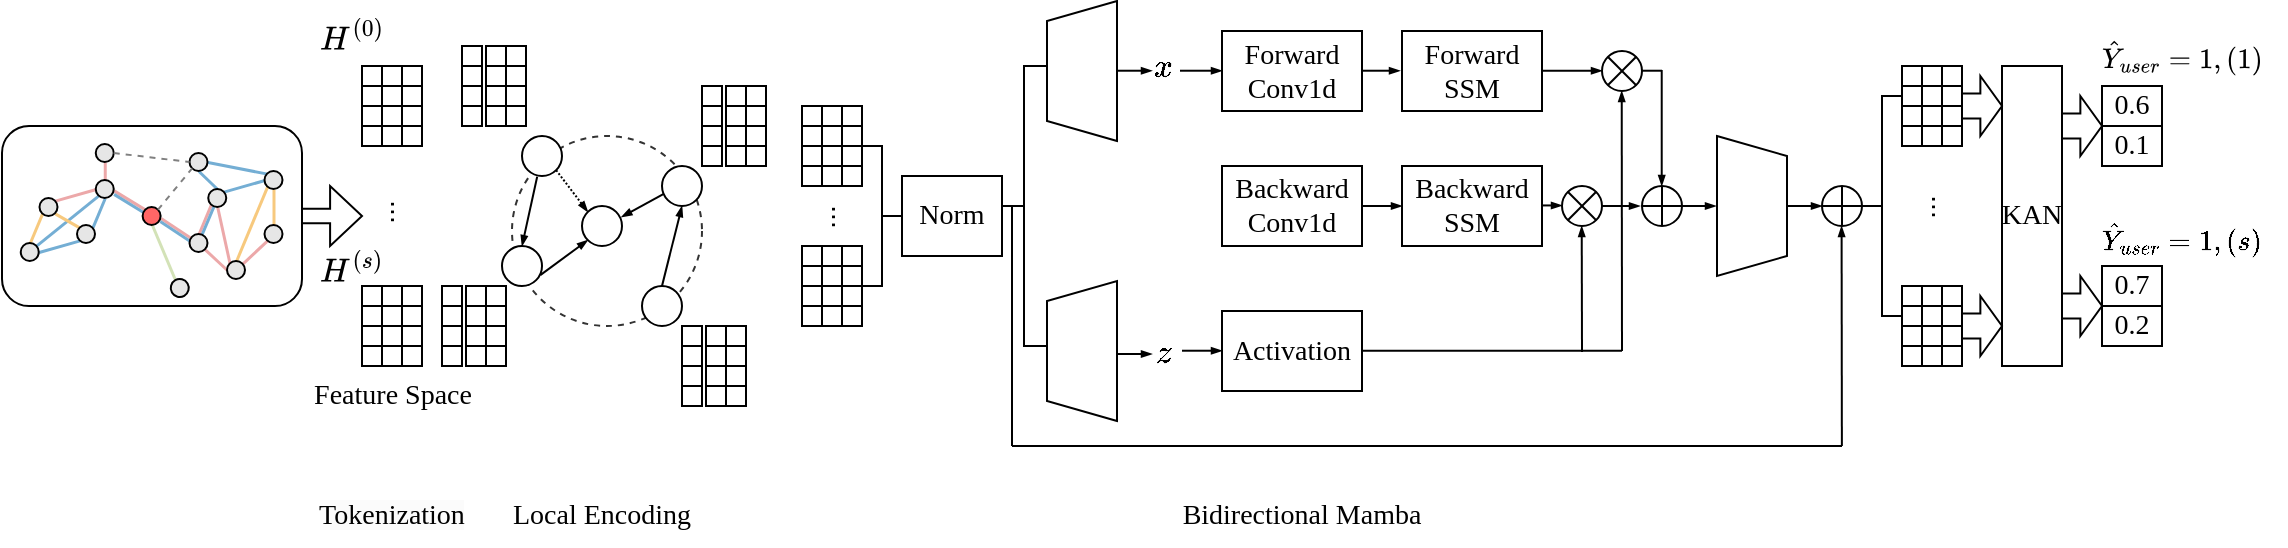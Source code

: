 <mxfile version="24.5.5" type="github">
  <diagram name="第 1 页" id="mSj27gr01lUWhsnLit3x">
    <mxGraphModel dx="1334" dy="1079" grid="1" gridSize="10" guides="1" tooltips="1" connect="1" arrows="1" fold="1" page="1" pageScale="1" pageWidth="827" pageHeight="1169" math="1" shadow="0">
      <root>
        <mxCell id="0" />
        <mxCell id="1" parent="0" />
        <mxCell id="Hs8WbcXcdVRiZlc4-tPR-161" value="" style="ellipse;whiteSpace=wrap;html=1;aspect=fixed;dashed=1;opacity=80;" vertex="1" parent="1">
          <mxGeometry x="255" y="265" width="95" height="95" as="geometry" />
        </mxCell>
        <mxCell id="Hs8WbcXcdVRiZlc4-tPR-66" value="" style="ellipse;whiteSpace=wrap;html=1;aspect=fixed;" vertex="1" parent="1">
          <mxGeometry x="290" y="300" width="20" height="20" as="geometry" />
        </mxCell>
        <mxCell id="Hs8WbcXcdVRiZlc4-tPR-67" value="" style="ellipse;whiteSpace=wrap;html=1;aspect=fixed;" vertex="1" parent="1">
          <mxGeometry x="260" y="265" width="20" height="20" as="geometry" />
        </mxCell>
        <mxCell id="Hs8WbcXcdVRiZlc4-tPR-68" value="" style="ellipse;whiteSpace=wrap;html=1;aspect=fixed;" vertex="1" parent="1">
          <mxGeometry x="330" y="280" width="20" height="20" as="geometry" />
        </mxCell>
        <mxCell id="Hs8WbcXcdVRiZlc4-tPR-69" value="" style="ellipse;whiteSpace=wrap;html=1;aspect=fixed;" vertex="1" parent="1">
          <mxGeometry x="320" y="340" width="20" height="20" as="geometry" />
        </mxCell>
        <mxCell id="Hs8WbcXcdVRiZlc4-tPR-70" value="" style="ellipse;whiteSpace=wrap;html=1;aspect=fixed;" vertex="1" parent="1">
          <mxGeometry x="250" y="320" width="20" height="20" as="geometry" />
        </mxCell>
        <mxCell id="Hs8WbcXcdVRiZlc4-tPR-87" value="" style="group" vertex="1" connectable="0" parent="1">
          <mxGeometry x="180" y="230" width="30" height="40" as="geometry" />
        </mxCell>
        <mxCell id="Hs8WbcXcdVRiZlc4-tPR-1" value="" style="rounded=0;whiteSpace=wrap;html=1;" vertex="1" parent="Hs8WbcXcdVRiZlc4-tPR-87">
          <mxGeometry width="10" height="10" as="geometry" />
        </mxCell>
        <mxCell id="Hs8WbcXcdVRiZlc4-tPR-5" value="" style="rounded=0;whiteSpace=wrap;html=1;" vertex="1" parent="Hs8WbcXcdVRiZlc4-tPR-87">
          <mxGeometry y="10" width="10" height="10" as="geometry" />
        </mxCell>
        <mxCell id="Hs8WbcXcdVRiZlc4-tPR-6" value="" style="rounded=0;whiteSpace=wrap;html=1;" vertex="1" parent="Hs8WbcXcdVRiZlc4-tPR-87">
          <mxGeometry y="20" width="10" height="10" as="geometry" />
        </mxCell>
        <mxCell id="Hs8WbcXcdVRiZlc4-tPR-7" value="" style="rounded=0;whiteSpace=wrap;html=1;" vertex="1" parent="Hs8WbcXcdVRiZlc4-tPR-87">
          <mxGeometry y="30" width="10" height="10" as="geometry" />
        </mxCell>
        <mxCell id="Hs8WbcXcdVRiZlc4-tPR-9" value="" style="rounded=0;whiteSpace=wrap;html=1;" vertex="1" parent="Hs8WbcXcdVRiZlc4-tPR-87">
          <mxGeometry x="10" width="10" height="10" as="geometry" />
        </mxCell>
        <mxCell id="Hs8WbcXcdVRiZlc4-tPR-10" value="" style="rounded=0;whiteSpace=wrap;html=1;" vertex="1" parent="Hs8WbcXcdVRiZlc4-tPR-87">
          <mxGeometry x="20" width="10" height="10" as="geometry" />
        </mxCell>
        <mxCell id="Hs8WbcXcdVRiZlc4-tPR-11" value="" style="rounded=0;whiteSpace=wrap;html=1;" vertex="1" parent="Hs8WbcXcdVRiZlc4-tPR-87">
          <mxGeometry x="10" y="10" width="10" height="10" as="geometry" />
        </mxCell>
        <mxCell id="Hs8WbcXcdVRiZlc4-tPR-12" value="" style="rounded=0;whiteSpace=wrap;html=1;" vertex="1" parent="Hs8WbcXcdVRiZlc4-tPR-87">
          <mxGeometry x="20" y="10" width="10" height="10" as="geometry" />
        </mxCell>
        <mxCell id="Hs8WbcXcdVRiZlc4-tPR-13" value="" style="rounded=0;whiteSpace=wrap;html=1;" vertex="1" parent="Hs8WbcXcdVRiZlc4-tPR-87">
          <mxGeometry x="10" y="20" width="10" height="10" as="geometry" />
        </mxCell>
        <mxCell id="Hs8WbcXcdVRiZlc4-tPR-14" value="" style="rounded=0;whiteSpace=wrap;html=1;" vertex="1" parent="Hs8WbcXcdVRiZlc4-tPR-87">
          <mxGeometry x="20" y="20" width="10" height="10" as="geometry" />
        </mxCell>
        <mxCell id="Hs8WbcXcdVRiZlc4-tPR-15" value="" style="rounded=0;whiteSpace=wrap;html=1;" vertex="1" parent="Hs8WbcXcdVRiZlc4-tPR-87">
          <mxGeometry x="10" y="30" width="10" height="10" as="geometry" />
        </mxCell>
        <mxCell id="Hs8WbcXcdVRiZlc4-tPR-16" value="" style="rounded=0;whiteSpace=wrap;html=1;" vertex="1" parent="Hs8WbcXcdVRiZlc4-tPR-87">
          <mxGeometry x="20" y="30" width="10" height="10" as="geometry" />
        </mxCell>
        <mxCell id="Hs8WbcXcdVRiZlc4-tPR-101" value="" style="group" vertex="1" connectable="0" parent="1">
          <mxGeometry x="180" y="340" width="30" height="40" as="geometry" />
        </mxCell>
        <mxCell id="Hs8WbcXcdVRiZlc4-tPR-102" value="" style="rounded=0;whiteSpace=wrap;html=1;" vertex="1" parent="Hs8WbcXcdVRiZlc4-tPR-101">
          <mxGeometry width="10" height="10" as="geometry" />
        </mxCell>
        <mxCell id="Hs8WbcXcdVRiZlc4-tPR-103" value="" style="rounded=0;whiteSpace=wrap;html=1;" vertex="1" parent="Hs8WbcXcdVRiZlc4-tPR-101">
          <mxGeometry y="10" width="10" height="10" as="geometry" />
        </mxCell>
        <mxCell id="Hs8WbcXcdVRiZlc4-tPR-104" value="" style="rounded=0;whiteSpace=wrap;html=1;" vertex="1" parent="Hs8WbcXcdVRiZlc4-tPR-101">
          <mxGeometry y="20" width="10" height="10" as="geometry" />
        </mxCell>
        <mxCell id="Hs8WbcXcdVRiZlc4-tPR-105" value="" style="rounded=0;whiteSpace=wrap;html=1;" vertex="1" parent="Hs8WbcXcdVRiZlc4-tPR-101">
          <mxGeometry y="30" width="10" height="10" as="geometry" />
        </mxCell>
        <mxCell id="Hs8WbcXcdVRiZlc4-tPR-106" value="" style="rounded=0;whiteSpace=wrap;html=1;" vertex="1" parent="Hs8WbcXcdVRiZlc4-tPR-101">
          <mxGeometry x="10" width="10" height="10" as="geometry" />
        </mxCell>
        <mxCell id="Hs8WbcXcdVRiZlc4-tPR-107" value="" style="rounded=0;whiteSpace=wrap;html=1;" vertex="1" parent="Hs8WbcXcdVRiZlc4-tPR-101">
          <mxGeometry x="20" width="10" height="10" as="geometry" />
        </mxCell>
        <mxCell id="Hs8WbcXcdVRiZlc4-tPR-108" value="" style="rounded=0;whiteSpace=wrap;html=1;" vertex="1" parent="Hs8WbcXcdVRiZlc4-tPR-101">
          <mxGeometry x="10" y="10" width="10" height="10" as="geometry" />
        </mxCell>
        <mxCell id="Hs8WbcXcdVRiZlc4-tPR-109" value="" style="rounded=0;whiteSpace=wrap;html=1;" vertex="1" parent="Hs8WbcXcdVRiZlc4-tPR-101">
          <mxGeometry x="20" y="10" width="10" height="10" as="geometry" />
        </mxCell>
        <mxCell id="Hs8WbcXcdVRiZlc4-tPR-110" value="" style="rounded=0;whiteSpace=wrap;html=1;" vertex="1" parent="Hs8WbcXcdVRiZlc4-tPR-101">
          <mxGeometry x="10" y="20" width="10" height="10" as="geometry" />
        </mxCell>
        <mxCell id="Hs8WbcXcdVRiZlc4-tPR-111" value="" style="rounded=0;whiteSpace=wrap;html=1;" vertex="1" parent="Hs8WbcXcdVRiZlc4-tPR-101">
          <mxGeometry x="20" y="20" width="10" height="10" as="geometry" />
        </mxCell>
        <mxCell id="Hs8WbcXcdVRiZlc4-tPR-112" value="" style="rounded=0;whiteSpace=wrap;html=1;" vertex="1" parent="Hs8WbcXcdVRiZlc4-tPR-101">
          <mxGeometry x="10" y="30" width="10" height="10" as="geometry" />
        </mxCell>
        <mxCell id="Hs8WbcXcdVRiZlc4-tPR-113" value="" style="rounded=0;whiteSpace=wrap;html=1;" vertex="1" parent="Hs8WbcXcdVRiZlc4-tPR-101">
          <mxGeometry x="20" y="30" width="10" height="10" as="geometry" />
        </mxCell>
        <mxCell id="Hs8WbcXcdVRiZlc4-tPR-116" value="" style="group" vertex="1" connectable="0" parent="1">
          <mxGeometry x="230" y="220" width="32" height="40" as="geometry" />
        </mxCell>
        <mxCell id="Hs8WbcXcdVRiZlc4-tPR-89" value="" style="rounded=0;whiteSpace=wrap;html=1;" vertex="1" parent="Hs8WbcXcdVRiZlc4-tPR-116">
          <mxGeometry width="10" height="10" as="geometry" />
        </mxCell>
        <mxCell id="Hs8WbcXcdVRiZlc4-tPR-90" value="" style="rounded=0;whiteSpace=wrap;html=1;" vertex="1" parent="Hs8WbcXcdVRiZlc4-tPR-116">
          <mxGeometry y="10" width="10" height="10" as="geometry" />
        </mxCell>
        <mxCell id="Hs8WbcXcdVRiZlc4-tPR-91" value="" style="rounded=0;whiteSpace=wrap;html=1;" vertex="1" parent="Hs8WbcXcdVRiZlc4-tPR-116">
          <mxGeometry y="20" width="10" height="10" as="geometry" />
        </mxCell>
        <mxCell id="Hs8WbcXcdVRiZlc4-tPR-92" value="" style="rounded=0;whiteSpace=wrap;html=1;" vertex="1" parent="Hs8WbcXcdVRiZlc4-tPR-116">
          <mxGeometry y="30" width="10" height="10" as="geometry" />
        </mxCell>
        <mxCell id="Hs8WbcXcdVRiZlc4-tPR-115" value="" style="group" vertex="1" connectable="0" parent="Hs8WbcXcdVRiZlc4-tPR-116">
          <mxGeometry x="12" width="20" height="40" as="geometry" />
        </mxCell>
        <mxCell id="Hs8WbcXcdVRiZlc4-tPR-93" value="" style="rounded=0;whiteSpace=wrap;html=1;" vertex="1" parent="Hs8WbcXcdVRiZlc4-tPR-115">
          <mxGeometry width="10" height="10" as="geometry" />
        </mxCell>
        <mxCell id="Hs8WbcXcdVRiZlc4-tPR-94" value="" style="rounded=0;whiteSpace=wrap;html=1;" vertex="1" parent="Hs8WbcXcdVRiZlc4-tPR-115">
          <mxGeometry x="10" width="10" height="10" as="geometry" />
        </mxCell>
        <mxCell id="Hs8WbcXcdVRiZlc4-tPR-95" value="" style="rounded=0;whiteSpace=wrap;html=1;" vertex="1" parent="Hs8WbcXcdVRiZlc4-tPR-115">
          <mxGeometry y="10" width="10" height="10" as="geometry" />
        </mxCell>
        <mxCell id="Hs8WbcXcdVRiZlc4-tPR-96" value="" style="rounded=0;whiteSpace=wrap;html=1;" vertex="1" parent="Hs8WbcXcdVRiZlc4-tPR-115">
          <mxGeometry x="10" y="10" width="10" height="10" as="geometry" />
        </mxCell>
        <mxCell id="Hs8WbcXcdVRiZlc4-tPR-97" value="" style="rounded=0;whiteSpace=wrap;html=1;" vertex="1" parent="Hs8WbcXcdVRiZlc4-tPR-115">
          <mxGeometry y="20" width="10" height="10" as="geometry" />
        </mxCell>
        <mxCell id="Hs8WbcXcdVRiZlc4-tPR-98" value="" style="rounded=0;whiteSpace=wrap;html=1;" vertex="1" parent="Hs8WbcXcdVRiZlc4-tPR-115">
          <mxGeometry x="10" y="20" width="10" height="10" as="geometry" />
        </mxCell>
        <mxCell id="Hs8WbcXcdVRiZlc4-tPR-99" value="" style="rounded=0;whiteSpace=wrap;html=1;" vertex="1" parent="Hs8WbcXcdVRiZlc4-tPR-115">
          <mxGeometry y="30" width="10" height="10" as="geometry" />
        </mxCell>
        <mxCell id="Hs8WbcXcdVRiZlc4-tPR-100" value="" style="rounded=0;whiteSpace=wrap;html=1;" vertex="1" parent="Hs8WbcXcdVRiZlc4-tPR-115">
          <mxGeometry x="10" y="30" width="10" height="10" as="geometry" />
        </mxCell>
        <mxCell id="Hs8WbcXcdVRiZlc4-tPR-117" value="" style="group" vertex="1" connectable="0" parent="1">
          <mxGeometry x="350" y="240" width="32" height="40" as="geometry" />
        </mxCell>
        <mxCell id="Hs8WbcXcdVRiZlc4-tPR-118" value="" style="rounded=0;whiteSpace=wrap;html=1;" vertex="1" parent="Hs8WbcXcdVRiZlc4-tPR-117">
          <mxGeometry width="10" height="10" as="geometry" />
        </mxCell>
        <mxCell id="Hs8WbcXcdVRiZlc4-tPR-119" value="" style="rounded=0;whiteSpace=wrap;html=1;" vertex="1" parent="Hs8WbcXcdVRiZlc4-tPR-117">
          <mxGeometry y="10" width="10" height="10" as="geometry" />
        </mxCell>
        <mxCell id="Hs8WbcXcdVRiZlc4-tPR-120" value="" style="rounded=0;whiteSpace=wrap;html=1;" vertex="1" parent="Hs8WbcXcdVRiZlc4-tPR-117">
          <mxGeometry y="20" width="10" height="10" as="geometry" />
        </mxCell>
        <mxCell id="Hs8WbcXcdVRiZlc4-tPR-121" value="" style="rounded=0;whiteSpace=wrap;html=1;" vertex="1" parent="Hs8WbcXcdVRiZlc4-tPR-117">
          <mxGeometry y="30" width="10" height="10" as="geometry" />
        </mxCell>
        <mxCell id="Hs8WbcXcdVRiZlc4-tPR-122" value="" style="group" vertex="1" connectable="0" parent="Hs8WbcXcdVRiZlc4-tPR-117">
          <mxGeometry x="12" width="20" height="40" as="geometry" />
        </mxCell>
        <mxCell id="Hs8WbcXcdVRiZlc4-tPR-123" value="" style="rounded=0;whiteSpace=wrap;html=1;" vertex="1" parent="Hs8WbcXcdVRiZlc4-tPR-122">
          <mxGeometry width="10" height="10" as="geometry" />
        </mxCell>
        <mxCell id="Hs8WbcXcdVRiZlc4-tPR-124" value="" style="rounded=0;whiteSpace=wrap;html=1;" vertex="1" parent="Hs8WbcXcdVRiZlc4-tPR-122">
          <mxGeometry x="10" width="10" height="10" as="geometry" />
        </mxCell>
        <mxCell id="Hs8WbcXcdVRiZlc4-tPR-125" value="" style="rounded=0;whiteSpace=wrap;html=1;" vertex="1" parent="Hs8WbcXcdVRiZlc4-tPR-122">
          <mxGeometry y="10" width="10" height="10" as="geometry" />
        </mxCell>
        <mxCell id="Hs8WbcXcdVRiZlc4-tPR-126" value="" style="rounded=0;whiteSpace=wrap;html=1;" vertex="1" parent="Hs8WbcXcdVRiZlc4-tPR-122">
          <mxGeometry x="10" y="10" width="10" height="10" as="geometry" />
        </mxCell>
        <mxCell id="Hs8WbcXcdVRiZlc4-tPR-127" value="" style="rounded=0;whiteSpace=wrap;html=1;" vertex="1" parent="Hs8WbcXcdVRiZlc4-tPR-122">
          <mxGeometry y="20" width="10" height="10" as="geometry" />
        </mxCell>
        <mxCell id="Hs8WbcXcdVRiZlc4-tPR-128" value="" style="rounded=0;whiteSpace=wrap;html=1;" vertex="1" parent="Hs8WbcXcdVRiZlc4-tPR-122">
          <mxGeometry x="10" y="20" width="10" height="10" as="geometry" />
        </mxCell>
        <mxCell id="Hs8WbcXcdVRiZlc4-tPR-129" value="" style="rounded=0;whiteSpace=wrap;html=1;" vertex="1" parent="Hs8WbcXcdVRiZlc4-tPR-122">
          <mxGeometry y="30" width="10" height="10" as="geometry" />
        </mxCell>
        <mxCell id="Hs8WbcXcdVRiZlc4-tPR-130" value="" style="rounded=0;whiteSpace=wrap;html=1;" vertex="1" parent="Hs8WbcXcdVRiZlc4-tPR-122">
          <mxGeometry x="10" y="30" width="10" height="10" as="geometry" />
        </mxCell>
        <mxCell id="Hs8WbcXcdVRiZlc4-tPR-131" value="" style="group" vertex="1" connectable="0" parent="1">
          <mxGeometry x="340" y="360" width="32" height="40" as="geometry" />
        </mxCell>
        <mxCell id="Hs8WbcXcdVRiZlc4-tPR-132" value="" style="rounded=0;whiteSpace=wrap;html=1;" vertex="1" parent="Hs8WbcXcdVRiZlc4-tPR-131">
          <mxGeometry width="10" height="10" as="geometry" />
        </mxCell>
        <mxCell id="Hs8WbcXcdVRiZlc4-tPR-133" value="" style="rounded=0;whiteSpace=wrap;html=1;" vertex="1" parent="Hs8WbcXcdVRiZlc4-tPR-131">
          <mxGeometry y="10" width="10" height="10" as="geometry" />
        </mxCell>
        <mxCell id="Hs8WbcXcdVRiZlc4-tPR-134" value="" style="rounded=0;whiteSpace=wrap;html=1;" vertex="1" parent="Hs8WbcXcdVRiZlc4-tPR-131">
          <mxGeometry y="20" width="10" height="10" as="geometry" />
        </mxCell>
        <mxCell id="Hs8WbcXcdVRiZlc4-tPR-135" value="" style="rounded=0;whiteSpace=wrap;html=1;" vertex="1" parent="Hs8WbcXcdVRiZlc4-tPR-131">
          <mxGeometry y="30" width="10" height="10" as="geometry" />
        </mxCell>
        <mxCell id="Hs8WbcXcdVRiZlc4-tPR-136" value="" style="group" vertex="1" connectable="0" parent="Hs8WbcXcdVRiZlc4-tPR-131">
          <mxGeometry x="12" width="20" height="40" as="geometry" />
        </mxCell>
        <mxCell id="Hs8WbcXcdVRiZlc4-tPR-137" value="" style="rounded=0;whiteSpace=wrap;html=1;" vertex="1" parent="Hs8WbcXcdVRiZlc4-tPR-136">
          <mxGeometry width="10" height="10" as="geometry" />
        </mxCell>
        <mxCell id="Hs8WbcXcdVRiZlc4-tPR-138" value="" style="rounded=0;whiteSpace=wrap;html=1;" vertex="1" parent="Hs8WbcXcdVRiZlc4-tPR-136">
          <mxGeometry x="10" width="10" height="10" as="geometry" />
        </mxCell>
        <mxCell id="Hs8WbcXcdVRiZlc4-tPR-139" value="" style="rounded=0;whiteSpace=wrap;html=1;" vertex="1" parent="Hs8WbcXcdVRiZlc4-tPR-136">
          <mxGeometry y="10" width="10" height="10" as="geometry" />
        </mxCell>
        <mxCell id="Hs8WbcXcdVRiZlc4-tPR-140" value="" style="rounded=0;whiteSpace=wrap;html=1;" vertex="1" parent="Hs8WbcXcdVRiZlc4-tPR-136">
          <mxGeometry x="10" y="10" width="10" height="10" as="geometry" />
        </mxCell>
        <mxCell id="Hs8WbcXcdVRiZlc4-tPR-141" value="" style="rounded=0;whiteSpace=wrap;html=1;" vertex="1" parent="Hs8WbcXcdVRiZlc4-tPR-136">
          <mxGeometry y="20" width="10" height="10" as="geometry" />
        </mxCell>
        <mxCell id="Hs8WbcXcdVRiZlc4-tPR-142" value="" style="rounded=0;whiteSpace=wrap;html=1;" vertex="1" parent="Hs8WbcXcdVRiZlc4-tPR-136">
          <mxGeometry x="10" y="20" width="10" height="10" as="geometry" />
        </mxCell>
        <mxCell id="Hs8WbcXcdVRiZlc4-tPR-143" value="" style="rounded=0;whiteSpace=wrap;html=1;" vertex="1" parent="Hs8WbcXcdVRiZlc4-tPR-136">
          <mxGeometry y="30" width="10" height="10" as="geometry" />
        </mxCell>
        <mxCell id="Hs8WbcXcdVRiZlc4-tPR-144" value="" style="rounded=0;whiteSpace=wrap;html=1;" vertex="1" parent="Hs8WbcXcdVRiZlc4-tPR-136">
          <mxGeometry x="10" y="30" width="10" height="10" as="geometry" />
        </mxCell>
        <mxCell id="Hs8WbcXcdVRiZlc4-tPR-145" value="" style="group" vertex="1" connectable="0" parent="1">
          <mxGeometry x="220" y="340" width="32" height="40" as="geometry" />
        </mxCell>
        <mxCell id="Hs8WbcXcdVRiZlc4-tPR-146" value="" style="rounded=0;whiteSpace=wrap;html=1;" vertex="1" parent="Hs8WbcXcdVRiZlc4-tPR-145">
          <mxGeometry width="10" height="10" as="geometry" />
        </mxCell>
        <mxCell id="Hs8WbcXcdVRiZlc4-tPR-147" value="" style="rounded=0;whiteSpace=wrap;html=1;" vertex="1" parent="Hs8WbcXcdVRiZlc4-tPR-145">
          <mxGeometry y="10" width="10" height="10" as="geometry" />
        </mxCell>
        <mxCell id="Hs8WbcXcdVRiZlc4-tPR-148" value="" style="rounded=0;whiteSpace=wrap;html=1;" vertex="1" parent="Hs8WbcXcdVRiZlc4-tPR-145">
          <mxGeometry y="20" width="10" height="10" as="geometry" />
        </mxCell>
        <mxCell id="Hs8WbcXcdVRiZlc4-tPR-149" value="" style="rounded=0;whiteSpace=wrap;html=1;" vertex="1" parent="Hs8WbcXcdVRiZlc4-tPR-145">
          <mxGeometry y="30" width="10" height="10" as="geometry" />
        </mxCell>
        <mxCell id="Hs8WbcXcdVRiZlc4-tPR-150" value="" style="group" vertex="1" connectable="0" parent="Hs8WbcXcdVRiZlc4-tPR-145">
          <mxGeometry x="12" width="20" height="40" as="geometry" />
        </mxCell>
        <mxCell id="Hs8WbcXcdVRiZlc4-tPR-151" value="" style="rounded=0;whiteSpace=wrap;html=1;" vertex="1" parent="Hs8WbcXcdVRiZlc4-tPR-150">
          <mxGeometry width="10" height="10" as="geometry" />
        </mxCell>
        <mxCell id="Hs8WbcXcdVRiZlc4-tPR-152" value="" style="rounded=0;whiteSpace=wrap;html=1;" vertex="1" parent="Hs8WbcXcdVRiZlc4-tPR-150">
          <mxGeometry x="10" width="10" height="10" as="geometry" />
        </mxCell>
        <mxCell id="Hs8WbcXcdVRiZlc4-tPR-153" value="" style="rounded=0;whiteSpace=wrap;html=1;" vertex="1" parent="Hs8WbcXcdVRiZlc4-tPR-150">
          <mxGeometry y="10" width="10" height="10" as="geometry" />
        </mxCell>
        <mxCell id="Hs8WbcXcdVRiZlc4-tPR-154" value="" style="rounded=0;whiteSpace=wrap;html=1;" vertex="1" parent="Hs8WbcXcdVRiZlc4-tPR-150">
          <mxGeometry x="10" y="10" width="10" height="10" as="geometry" />
        </mxCell>
        <mxCell id="Hs8WbcXcdVRiZlc4-tPR-155" value="" style="rounded=0;whiteSpace=wrap;html=1;" vertex="1" parent="Hs8WbcXcdVRiZlc4-tPR-150">
          <mxGeometry y="20" width="10" height="10" as="geometry" />
        </mxCell>
        <mxCell id="Hs8WbcXcdVRiZlc4-tPR-156" value="" style="rounded=0;whiteSpace=wrap;html=1;" vertex="1" parent="Hs8WbcXcdVRiZlc4-tPR-150">
          <mxGeometry x="10" y="20" width="10" height="10" as="geometry" />
        </mxCell>
        <mxCell id="Hs8WbcXcdVRiZlc4-tPR-157" value="" style="rounded=0;whiteSpace=wrap;html=1;" vertex="1" parent="Hs8WbcXcdVRiZlc4-tPR-150">
          <mxGeometry y="30" width="10" height="10" as="geometry" />
        </mxCell>
        <mxCell id="Hs8WbcXcdVRiZlc4-tPR-158" value="" style="rounded=0;whiteSpace=wrap;html=1;" vertex="1" parent="Hs8WbcXcdVRiZlc4-tPR-150">
          <mxGeometry x="10" y="30" width="10" height="10" as="geometry" />
        </mxCell>
        <mxCell id="Hs8WbcXcdVRiZlc4-tPR-159" value="" style="endArrow=blockThin;html=1;rounded=0;entryX=0.985;entryY=0.275;entryDx=0;entryDy=0;exitX=0.033;exitY=0.706;exitDx=0;exitDy=0;exitPerimeter=0;endFill=1;endSize=3;entryPerimeter=0;" edge="1" parent="1" source="Hs8WbcXcdVRiZlc4-tPR-68" target="Hs8WbcXcdVRiZlc4-tPR-66">
          <mxGeometry width="50" height="50" relative="1" as="geometry">
            <mxPoint x="330" y="290.91" as="sourcePoint" />
            <mxPoint x="307.971" y="299.999" as="targetPoint" />
          </mxGeometry>
        </mxCell>
        <mxCell id="Hs8WbcXcdVRiZlc4-tPR-160" value="" style="endArrow=blockThin;html=1;rounded=0;entryX=0.5;entryY=1;entryDx=0;entryDy=0;exitX=0.5;exitY=0;exitDx=0;exitDy=0;endFill=1;endSize=3;" edge="1" parent="1" source="Hs8WbcXcdVRiZlc4-tPR-69" target="Hs8WbcXcdVRiZlc4-tPR-68">
          <mxGeometry width="50" height="50" relative="1" as="geometry">
            <mxPoint x="341" y="304" as="sourcePoint" />
            <mxPoint x="320" y="316" as="targetPoint" />
          </mxGeometry>
        </mxCell>
        <mxCell id="Hs8WbcXcdVRiZlc4-tPR-162" value="" style="endArrow=blockThin;html=1;rounded=0;entryX=0.5;entryY=0;entryDx=0;entryDy=0;exitX=0.379;exitY=1.017;exitDx=0;exitDy=0;exitPerimeter=0;endFill=1;endSize=3;" edge="1" parent="1" source="Hs8WbcXcdVRiZlc4-tPR-67" target="Hs8WbcXcdVRiZlc4-tPR-70">
          <mxGeometry width="50" height="50" relative="1" as="geometry">
            <mxPoint x="341" y="304" as="sourcePoint" />
            <mxPoint x="320" y="316" as="targetPoint" />
          </mxGeometry>
        </mxCell>
        <mxCell id="Hs8WbcXcdVRiZlc4-tPR-164" value="" style="endArrow=blockThin;html=1;rounded=0;entryX=0;entryY=1;entryDx=0;entryDy=0;exitX=0.958;exitY=0.727;exitDx=0;exitDy=0;exitPerimeter=0;endFill=1;endSize=3;" edge="1" parent="1" source="Hs8WbcXcdVRiZlc4-tPR-70" target="Hs8WbcXcdVRiZlc4-tPR-66">
          <mxGeometry width="50" height="50" relative="1" as="geometry">
            <mxPoint x="341" y="304" as="sourcePoint" />
            <mxPoint x="320" y="316" as="targetPoint" />
          </mxGeometry>
        </mxCell>
        <mxCell id="Hs8WbcXcdVRiZlc4-tPR-165" value="" style="endArrow=blockThin;html=1;rounded=0;entryX=0;entryY=0;entryDx=0;entryDy=0;exitX=1;exitY=1;exitDx=0;exitDy=0;endFill=1;endSize=3;dashed=1;dashPattern=1 1;" edge="1" parent="1" source="Hs8WbcXcdVRiZlc4-tPR-67" target="Hs8WbcXcdVRiZlc4-tPR-66">
          <mxGeometry width="50" height="50" relative="1" as="geometry">
            <mxPoint x="351" y="314" as="sourcePoint" />
            <mxPoint x="330" y="326" as="targetPoint" />
          </mxGeometry>
        </mxCell>
        <mxCell id="Hs8WbcXcdVRiZlc4-tPR-166" value="" style="group" vertex="1" connectable="0" parent="1">
          <mxGeometry x="400" y="250" width="30" height="40" as="geometry" />
        </mxCell>
        <mxCell id="Hs8WbcXcdVRiZlc4-tPR-167" value="" style="rounded=0;whiteSpace=wrap;html=1;" vertex="1" parent="Hs8WbcXcdVRiZlc4-tPR-166">
          <mxGeometry width="10" height="10" as="geometry" />
        </mxCell>
        <mxCell id="Hs8WbcXcdVRiZlc4-tPR-168" value="" style="rounded=0;whiteSpace=wrap;html=1;" vertex="1" parent="Hs8WbcXcdVRiZlc4-tPR-166">
          <mxGeometry y="10" width="10" height="10" as="geometry" />
        </mxCell>
        <mxCell id="Hs8WbcXcdVRiZlc4-tPR-169" value="" style="rounded=0;whiteSpace=wrap;html=1;" vertex="1" parent="Hs8WbcXcdVRiZlc4-tPR-166">
          <mxGeometry y="20" width="10" height="10" as="geometry" />
        </mxCell>
        <mxCell id="Hs8WbcXcdVRiZlc4-tPR-170" value="" style="rounded=0;whiteSpace=wrap;html=1;" vertex="1" parent="Hs8WbcXcdVRiZlc4-tPR-166">
          <mxGeometry y="30" width="10" height="10" as="geometry" />
        </mxCell>
        <mxCell id="Hs8WbcXcdVRiZlc4-tPR-171" value="" style="rounded=0;whiteSpace=wrap;html=1;" vertex="1" parent="Hs8WbcXcdVRiZlc4-tPR-166">
          <mxGeometry x="10" width="10" height="10" as="geometry" />
        </mxCell>
        <mxCell id="Hs8WbcXcdVRiZlc4-tPR-172" value="" style="rounded=0;whiteSpace=wrap;html=1;" vertex="1" parent="Hs8WbcXcdVRiZlc4-tPR-166">
          <mxGeometry x="20" width="10" height="10" as="geometry" />
        </mxCell>
        <mxCell id="Hs8WbcXcdVRiZlc4-tPR-173" value="" style="rounded=0;whiteSpace=wrap;html=1;" vertex="1" parent="Hs8WbcXcdVRiZlc4-tPR-166">
          <mxGeometry x="10" y="10" width="10" height="10" as="geometry" />
        </mxCell>
        <mxCell id="Hs8WbcXcdVRiZlc4-tPR-174" value="" style="rounded=0;whiteSpace=wrap;html=1;" vertex="1" parent="Hs8WbcXcdVRiZlc4-tPR-166">
          <mxGeometry x="20" y="10" width="10" height="10" as="geometry" />
        </mxCell>
        <mxCell id="Hs8WbcXcdVRiZlc4-tPR-175" value="" style="rounded=0;whiteSpace=wrap;html=1;" vertex="1" parent="Hs8WbcXcdVRiZlc4-tPR-166">
          <mxGeometry x="10" y="20" width="10" height="10" as="geometry" />
        </mxCell>
        <mxCell id="Hs8WbcXcdVRiZlc4-tPR-176" value="" style="rounded=0;whiteSpace=wrap;html=1;" vertex="1" parent="Hs8WbcXcdVRiZlc4-tPR-166">
          <mxGeometry x="20" y="20" width="10" height="10" as="geometry" />
        </mxCell>
        <mxCell id="Hs8WbcXcdVRiZlc4-tPR-177" value="" style="rounded=0;whiteSpace=wrap;html=1;" vertex="1" parent="Hs8WbcXcdVRiZlc4-tPR-166">
          <mxGeometry x="10" y="30" width="10" height="10" as="geometry" />
        </mxCell>
        <mxCell id="Hs8WbcXcdVRiZlc4-tPR-178" value="" style="rounded=0;whiteSpace=wrap;html=1;" vertex="1" parent="Hs8WbcXcdVRiZlc4-tPR-166">
          <mxGeometry x="20" y="30" width="10" height="10" as="geometry" />
        </mxCell>
        <mxCell id="Hs8WbcXcdVRiZlc4-tPR-179" value="" style="group" vertex="1" connectable="0" parent="1">
          <mxGeometry x="400" y="320" width="30" height="40" as="geometry" />
        </mxCell>
        <mxCell id="Hs8WbcXcdVRiZlc4-tPR-180" value="" style="rounded=0;whiteSpace=wrap;html=1;" vertex="1" parent="Hs8WbcXcdVRiZlc4-tPR-179">
          <mxGeometry width="10" height="10" as="geometry" />
        </mxCell>
        <mxCell id="Hs8WbcXcdVRiZlc4-tPR-181" value="" style="rounded=0;whiteSpace=wrap;html=1;" vertex="1" parent="Hs8WbcXcdVRiZlc4-tPR-179">
          <mxGeometry y="10" width="10" height="10" as="geometry" />
        </mxCell>
        <mxCell id="Hs8WbcXcdVRiZlc4-tPR-182" value="" style="rounded=0;whiteSpace=wrap;html=1;" vertex="1" parent="Hs8WbcXcdVRiZlc4-tPR-179">
          <mxGeometry y="20" width="10" height="10" as="geometry" />
        </mxCell>
        <mxCell id="Hs8WbcXcdVRiZlc4-tPR-183" value="" style="rounded=0;whiteSpace=wrap;html=1;" vertex="1" parent="Hs8WbcXcdVRiZlc4-tPR-179">
          <mxGeometry y="30" width="10" height="10" as="geometry" />
        </mxCell>
        <mxCell id="Hs8WbcXcdVRiZlc4-tPR-184" value="" style="rounded=0;whiteSpace=wrap;html=1;" vertex="1" parent="Hs8WbcXcdVRiZlc4-tPR-179">
          <mxGeometry x="10" width="10" height="10" as="geometry" />
        </mxCell>
        <mxCell id="Hs8WbcXcdVRiZlc4-tPR-185" value="" style="rounded=0;whiteSpace=wrap;html=1;" vertex="1" parent="Hs8WbcXcdVRiZlc4-tPR-179">
          <mxGeometry x="20" width="10" height="10" as="geometry" />
        </mxCell>
        <mxCell id="Hs8WbcXcdVRiZlc4-tPR-186" value="" style="rounded=0;whiteSpace=wrap;html=1;" vertex="1" parent="Hs8WbcXcdVRiZlc4-tPR-179">
          <mxGeometry x="10" y="10" width="10" height="10" as="geometry" />
        </mxCell>
        <mxCell id="Hs8WbcXcdVRiZlc4-tPR-187" value="" style="rounded=0;whiteSpace=wrap;html=1;" vertex="1" parent="Hs8WbcXcdVRiZlc4-tPR-179">
          <mxGeometry x="20" y="10" width="10" height="10" as="geometry" />
        </mxCell>
        <mxCell id="Hs8WbcXcdVRiZlc4-tPR-188" value="" style="rounded=0;whiteSpace=wrap;html=1;" vertex="1" parent="Hs8WbcXcdVRiZlc4-tPR-179">
          <mxGeometry x="10" y="20" width="10" height="10" as="geometry" />
        </mxCell>
        <mxCell id="Hs8WbcXcdVRiZlc4-tPR-189" value="" style="rounded=0;whiteSpace=wrap;html=1;" vertex="1" parent="Hs8WbcXcdVRiZlc4-tPR-179">
          <mxGeometry x="20" y="20" width="10" height="10" as="geometry" />
        </mxCell>
        <mxCell id="Hs8WbcXcdVRiZlc4-tPR-190" value="" style="rounded=0;whiteSpace=wrap;html=1;" vertex="1" parent="Hs8WbcXcdVRiZlc4-tPR-179">
          <mxGeometry x="10" y="30" width="10" height="10" as="geometry" />
        </mxCell>
        <mxCell id="Hs8WbcXcdVRiZlc4-tPR-191" value="" style="rounded=0;whiteSpace=wrap;html=1;" vertex="1" parent="Hs8WbcXcdVRiZlc4-tPR-179">
          <mxGeometry x="20" y="30" width="10" height="10" as="geometry" />
        </mxCell>
        <mxCell id="Hs8WbcXcdVRiZlc4-tPR-192" value="&lt;font style=&quot;font-size: 14px;&quot; face=&quot;Times New Roman&quot;&gt;Norm&lt;/font&gt;" style="rounded=0;whiteSpace=wrap;html=1;" vertex="1" parent="1">
          <mxGeometry x="450" y="285" width="50" height="40" as="geometry" />
        </mxCell>
        <mxCell id="Hs8WbcXcdVRiZlc4-tPR-246" value="" style="shape=trapezoid;perimeter=trapezoidPerimeter;whiteSpace=wrap;html=1;fixedSize=1;rotation=-90;size=10;" vertex="1" parent="1">
          <mxGeometry x="505" y="355" width="70" height="35" as="geometry" />
        </mxCell>
        <mxCell id="Hs8WbcXcdVRiZlc4-tPR-247" value="" style="shape=trapezoid;perimeter=trapezoidPerimeter;whiteSpace=wrap;html=1;fixedSize=1;rotation=-90;size=10;" vertex="1" parent="1">
          <mxGeometry x="505" y="215" width="70" height="35" as="geometry" />
        </mxCell>
        <mxCell id="Hs8WbcXcdVRiZlc4-tPR-248" value="&lt;font style=&quot;font-size: 14px;&quot; face=&quot;Times New Roman&quot;&gt;Forward&lt;br&gt;Conv1d&lt;/font&gt;" style="rounded=0;whiteSpace=wrap;html=1;" vertex="1" parent="1">
          <mxGeometry x="610" y="212.5" width="70" height="40" as="geometry" />
        </mxCell>
        <mxCell id="Hs8WbcXcdVRiZlc4-tPR-249" value="&lt;font style=&quot;font-size: 14px;&quot; face=&quot;Times New Roman&quot;&gt;Backward&lt;br&gt;Conv1d&lt;/font&gt;" style="rounded=0;whiteSpace=wrap;html=1;" vertex="1" parent="1">
          <mxGeometry x="610" y="280" width="70" height="40" as="geometry" />
        </mxCell>
        <mxCell id="Hs8WbcXcdVRiZlc4-tPR-250" value="&lt;font face=&quot;Times New Roman&quot;&gt;&lt;span style=&quot;font-size: 14px;&quot;&gt;Activation&lt;/span&gt;&lt;/font&gt;" style="rounded=0;whiteSpace=wrap;html=1;" vertex="1" parent="1">
          <mxGeometry x="610" y="352.5" width="70" height="40" as="geometry" />
        </mxCell>
        <mxCell id="Hs8WbcXcdVRiZlc4-tPR-251" value="&lt;font style=&quot;font-size: 14px;&quot; face=&quot;Times New Roman&quot;&gt;Forward&lt;br&gt;SSM&lt;/font&gt;" style="rounded=0;whiteSpace=wrap;html=1;" vertex="1" parent="1">
          <mxGeometry x="700" y="212.5" width="70" height="40" as="geometry" />
        </mxCell>
        <mxCell id="Hs8WbcXcdVRiZlc4-tPR-252" value="&lt;font style=&quot;font-size: 14px;&quot; face=&quot;Times New Roman&quot;&gt;Backward&lt;br&gt;SSM&lt;/font&gt;" style="rounded=0;whiteSpace=wrap;html=1;" vertex="1" parent="1">
          <mxGeometry x="700" y="280" width="70" height="40" as="geometry" />
        </mxCell>
        <mxCell id="Hs8WbcXcdVRiZlc4-tPR-253" value="" style="shape=sumEllipse;perimeter=ellipsePerimeter;whiteSpace=wrap;html=1;backgroundOutline=1;" vertex="1" parent="1">
          <mxGeometry x="800" y="222.5" width="20" height="20" as="geometry" />
        </mxCell>
        <mxCell id="Hs8WbcXcdVRiZlc4-tPR-255" value="" style="shape=sumEllipse;perimeter=ellipsePerimeter;whiteSpace=wrap;html=1;backgroundOutline=1;" vertex="1" parent="1">
          <mxGeometry x="780" y="290" width="20" height="20" as="geometry" />
        </mxCell>
        <mxCell id="Hs8WbcXcdVRiZlc4-tPR-256" value="" style="shape=orEllipse;perimeter=ellipsePerimeter;whiteSpace=wrap;html=1;backgroundOutline=1;" vertex="1" parent="1">
          <mxGeometry x="820" y="290" width="20" height="20" as="geometry" />
        </mxCell>
        <mxCell id="Hs8WbcXcdVRiZlc4-tPR-257" value="" style="shape=trapezoid;perimeter=trapezoidPerimeter;whiteSpace=wrap;html=1;fixedSize=1;rotation=90;size=10;" vertex="1" parent="1">
          <mxGeometry x="840" y="282.5" width="70" height="35" as="geometry" />
        </mxCell>
        <mxCell id="Hs8WbcXcdVRiZlc4-tPR-258" value="" style="shape=orEllipse;perimeter=ellipsePerimeter;whiteSpace=wrap;html=1;backgroundOutline=1;" vertex="1" parent="1">
          <mxGeometry x="910" y="290" width="20" height="20" as="geometry" />
        </mxCell>
        <mxCell id="Hs8WbcXcdVRiZlc4-tPR-326" value="" style="group" vertex="1" connectable="0" parent="1">
          <mxGeometry x="950" y="340" width="30" height="40" as="geometry" />
        </mxCell>
        <mxCell id="Hs8WbcXcdVRiZlc4-tPR-327" value="" style="rounded=0;whiteSpace=wrap;html=1;" vertex="1" parent="Hs8WbcXcdVRiZlc4-tPR-326">
          <mxGeometry width="10" height="10" as="geometry" />
        </mxCell>
        <mxCell id="Hs8WbcXcdVRiZlc4-tPR-328" value="" style="rounded=0;whiteSpace=wrap;html=1;" vertex="1" parent="Hs8WbcXcdVRiZlc4-tPR-326">
          <mxGeometry y="10" width="10" height="10" as="geometry" />
        </mxCell>
        <mxCell id="Hs8WbcXcdVRiZlc4-tPR-329" value="" style="rounded=0;whiteSpace=wrap;html=1;" vertex="1" parent="Hs8WbcXcdVRiZlc4-tPR-326">
          <mxGeometry y="20" width="10" height="10" as="geometry" />
        </mxCell>
        <mxCell id="Hs8WbcXcdVRiZlc4-tPR-330" value="" style="rounded=0;whiteSpace=wrap;html=1;" vertex="1" parent="Hs8WbcXcdVRiZlc4-tPR-326">
          <mxGeometry y="30" width="10" height="10" as="geometry" />
        </mxCell>
        <mxCell id="Hs8WbcXcdVRiZlc4-tPR-331" value="" style="rounded=0;whiteSpace=wrap;html=1;" vertex="1" parent="Hs8WbcXcdVRiZlc4-tPR-326">
          <mxGeometry x="10" width="10" height="10" as="geometry" />
        </mxCell>
        <mxCell id="Hs8WbcXcdVRiZlc4-tPR-332" value="" style="rounded=0;whiteSpace=wrap;html=1;" vertex="1" parent="Hs8WbcXcdVRiZlc4-tPR-326">
          <mxGeometry x="20" width="10" height="10" as="geometry" />
        </mxCell>
        <mxCell id="Hs8WbcXcdVRiZlc4-tPR-333" value="" style="rounded=0;whiteSpace=wrap;html=1;" vertex="1" parent="Hs8WbcXcdVRiZlc4-tPR-326">
          <mxGeometry x="10" y="10" width="10" height="10" as="geometry" />
        </mxCell>
        <mxCell id="Hs8WbcXcdVRiZlc4-tPR-334" value="" style="rounded=0;whiteSpace=wrap;html=1;" vertex="1" parent="Hs8WbcXcdVRiZlc4-tPR-326">
          <mxGeometry x="20" y="10" width="10" height="10" as="geometry" />
        </mxCell>
        <mxCell id="Hs8WbcXcdVRiZlc4-tPR-335" value="" style="rounded=0;whiteSpace=wrap;html=1;" vertex="1" parent="Hs8WbcXcdVRiZlc4-tPR-326">
          <mxGeometry x="10" y="20" width="10" height="10" as="geometry" />
        </mxCell>
        <mxCell id="Hs8WbcXcdVRiZlc4-tPR-336" value="" style="rounded=0;whiteSpace=wrap;html=1;" vertex="1" parent="Hs8WbcXcdVRiZlc4-tPR-326">
          <mxGeometry x="20" y="20" width="10" height="10" as="geometry" />
        </mxCell>
        <mxCell id="Hs8WbcXcdVRiZlc4-tPR-337" value="" style="rounded=0;whiteSpace=wrap;html=1;" vertex="1" parent="Hs8WbcXcdVRiZlc4-tPR-326">
          <mxGeometry x="10" y="30" width="10" height="10" as="geometry" />
        </mxCell>
        <mxCell id="Hs8WbcXcdVRiZlc4-tPR-338" value="" style="rounded=0;whiteSpace=wrap;html=1;" vertex="1" parent="Hs8WbcXcdVRiZlc4-tPR-326">
          <mxGeometry x="20" y="30" width="10" height="10" as="geometry" />
        </mxCell>
        <mxCell id="Hs8WbcXcdVRiZlc4-tPR-339" value="&lt;font face=&quot;Times New Roman&quot; style=&quot;font-size: 14px;&quot;&gt;KAN&lt;/font&gt;" style="rounded=0;whiteSpace=wrap;html=1;" vertex="1" parent="1">
          <mxGeometry x="1000" y="230" width="30" height="150" as="geometry" />
        </mxCell>
        <mxCell id="Hs8WbcXcdVRiZlc4-tPR-340" value="&lt;font face=&quot;Times New Roman&quot; style=&quot;font-size: 14px;&quot;&gt;0.6&lt;/font&gt;" style="rounded=0;whiteSpace=wrap;html=1;" vertex="1" parent="1">
          <mxGeometry x="1050" y="240" width="30" height="20" as="geometry" />
        </mxCell>
        <mxCell id="Hs8WbcXcdVRiZlc4-tPR-344" value="" style="group" vertex="1" connectable="0" parent="1">
          <mxGeometry x="950" y="230" width="30" height="40" as="geometry" />
        </mxCell>
        <mxCell id="Hs8WbcXcdVRiZlc4-tPR-314" value="" style="rounded=0;whiteSpace=wrap;html=1;container=0;" vertex="1" parent="Hs8WbcXcdVRiZlc4-tPR-344">
          <mxGeometry width="10" height="10" as="geometry" />
        </mxCell>
        <mxCell id="Hs8WbcXcdVRiZlc4-tPR-315" value="" style="rounded=0;whiteSpace=wrap;html=1;container=0;" vertex="1" parent="Hs8WbcXcdVRiZlc4-tPR-344">
          <mxGeometry y="10" width="10" height="10" as="geometry" />
        </mxCell>
        <mxCell id="Hs8WbcXcdVRiZlc4-tPR-316" value="" style="rounded=0;whiteSpace=wrap;html=1;container=0;" vertex="1" parent="Hs8WbcXcdVRiZlc4-tPR-344">
          <mxGeometry y="20" width="10" height="10" as="geometry" />
        </mxCell>
        <mxCell id="Hs8WbcXcdVRiZlc4-tPR-317" value="" style="rounded=0;whiteSpace=wrap;html=1;container=0;" vertex="1" parent="Hs8WbcXcdVRiZlc4-tPR-344">
          <mxGeometry y="30" width="10" height="10" as="geometry" />
        </mxCell>
        <mxCell id="Hs8WbcXcdVRiZlc4-tPR-318" value="" style="rounded=0;whiteSpace=wrap;html=1;container=0;" vertex="1" parent="Hs8WbcXcdVRiZlc4-tPR-344">
          <mxGeometry x="10" width="10" height="10" as="geometry" />
        </mxCell>
        <mxCell id="Hs8WbcXcdVRiZlc4-tPR-319" value="" style="rounded=0;whiteSpace=wrap;html=1;container=0;" vertex="1" parent="Hs8WbcXcdVRiZlc4-tPR-344">
          <mxGeometry x="20" width="10" height="10" as="geometry" />
        </mxCell>
        <mxCell id="Hs8WbcXcdVRiZlc4-tPR-320" value="" style="rounded=0;whiteSpace=wrap;html=1;container=0;" vertex="1" parent="Hs8WbcXcdVRiZlc4-tPR-344">
          <mxGeometry x="10" y="10" width="10" height="10" as="geometry" />
        </mxCell>
        <mxCell id="Hs8WbcXcdVRiZlc4-tPR-321" value="" style="rounded=0;whiteSpace=wrap;html=1;container=0;" vertex="1" parent="Hs8WbcXcdVRiZlc4-tPR-344">
          <mxGeometry x="20" y="10" width="10" height="10" as="geometry" />
        </mxCell>
        <mxCell id="Hs8WbcXcdVRiZlc4-tPR-322" value="" style="rounded=0;whiteSpace=wrap;html=1;container=0;" vertex="1" parent="Hs8WbcXcdVRiZlc4-tPR-344">
          <mxGeometry x="10" y="20" width="10" height="10" as="geometry" />
        </mxCell>
        <mxCell id="Hs8WbcXcdVRiZlc4-tPR-323" value="" style="rounded=0;whiteSpace=wrap;html=1;container=0;" vertex="1" parent="Hs8WbcXcdVRiZlc4-tPR-344">
          <mxGeometry x="20" y="20" width="10" height="10" as="geometry" />
        </mxCell>
        <mxCell id="Hs8WbcXcdVRiZlc4-tPR-324" value="" style="rounded=0;whiteSpace=wrap;html=1;container=0;" vertex="1" parent="Hs8WbcXcdVRiZlc4-tPR-344">
          <mxGeometry x="10" y="30" width="10" height="10" as="geometry" />
        </mxCell>
        <mxCell id="Hs8WbcXcdVRiZlc4-tPR-325" value="" style="rounded=0;whiteSpace=wrap;html=1;container=0;" vertex="1" parent="Hs8WbcXcdVRiZlc4-tPR-344">
          <mxGeometry x="20" y="30" width="10" height="10" as="geometry" />
        </mxCell>
        <mxCell id="Hs8WbcXcdVRiZlc4-tPR-345" value="&lt;font face=&quot;Times New Roman&quot; style=&quot;font-size: 14px;&quot;&gt;0.1&lt;/font&gt;" style="rounded=0;whiteSpace=wrap;html=1;" vertex="1" parent="1">
          <mxGeometry x="1050" y="260" width="30" height="20" as="geometry" />
        </mxCell>
        <mxCell id="Hs8WbcXcdVRiZlc4-tPR-346" value="&lt;font face=&quot;Times New Roman&quot; style=&quot;font-size: 14px;&quot;&gt;0.7&lt;/font&gt;" style="rounded=0;whiteSpace=wrap;html=1;" vertex="1" parent="1">
          <mxGeometry x="1050" y="330" width="30" height="20" as="geometry" />
        </mxCell>
        <mxCell id="Hs8WbcXcdVRiZlc4-tPR-347" value="&lt;font face=&quot;Times New Roman&quot; style=&quot;font-size: 14px;&quot;&gt;0.2&lt;/font&gt;" style="rounded=0;whiteSpace=wrap;html=1;" vertex="1" parent="1">
          <mxGeometry x="1050" y="350" width="30" height="20" as="geometry" />
        </mxCell>
        <mxCell id="Hs8WbcXcdVRiZlc4-tPR-349" value="" style="group" vertex="1" connectable="0" parent="1">
          <mxGeometry y="260" width="150" height="90" as="geometry" />
        </mxCell>
        <mxCell id="Hs8WbcXcdVRiZlc4-tPR-350" value="" style="rounded=1;whiteSpace=wrap;html=1;container=0;" vertex="1" parent="Hs8WbcXcdVRiZlc4-tPR-349">
          <mxGeometry width="150" height="90" as="geometry" />
        </mxCell>
        <mxCell id="Hs8WbcXcdVRiZlc4-tPR-351" value="" style="endArrow=none;html=1;rounded=0;entryX=0;entryY=0.5;entryDx=0;entryDy=0;exitX=1;exitY=1;exitDx=0;exitDy=0;strokeColor=#ECA8A9;strokeWidth=1.5;" edge="1" parent="Hs8WbcXcdVRiZlc4-tPR-349" source="Hs8WbcXcdVRiZlc4-tPR-378" target="Hs8WbcXcdVRiZlc4-tPR-377">
          <mxGeometry width="50" height="50" relative="1" as="geometry">
            <mxPoint x="-75" y="153" as="sourcePoint" />
            <mxPoint x="-28.125" y="108" as="targetPoint" />
          </mxGeometry>
        </mxCell>
        <mxCell id="Hs8WbcXcdVRiZlc4-tPR-352" value="" style="endArrow=none;html=1;rounded=0;entryX=0;entryY=1;entryDx=0;entryDy=0;exitX=1;exitY=0;exitDx=0;exitDy=0;strokeColor=#ECA8A9;strokeWidth=1.5;" edge="1" parent="Hs8WbcXcdVRiZlc4-tPR-349" source="Hs8WbcXcdVRiZlc4-tPR-377" target="Hs8WbcXcdVRiZlc4-tPR-375">
          <mxGeometry width="50" height="50" relative="1" as="geometry">
            <mxPoint x="-75" y="144" as="sourcePoint" />
            <mxPoint x="-28.125" y="99" as="targetPoint" />
          </mxGeometry>
        </mxCell>
        <mxCell id="Hs8WbcXcdVRiZlc4-tPR-353" value="" style="endArrow=none;html=1;rounded=0;entryX=0.5;entryY=1;entryDx=0;entryDy=0;exitX=0.5;exitY=0;exitDx=0;exitDy=0;strokeColor=#F7C97E;strokeWidth=1.5;" edge="1" parent="Hs8WbcXcdVRiZlc4-tPR-349" source="Hs8WbcXcdVRiZlc4-tPR-375" target="Hs8WbcXcdVRiZlc4-tPR-373">
          <mxGeometry width="50" height="50" relative="1" as="geometry">
            <mxPoint x="-75" y="126" as="sourcePoint" />
            <mxPoint x="-28.125" y="81" as="targetPoint" />
          </mxGeometry>
        </mxCell>
        <mxCell id="Hs8WbcXcdVRiZlc4-tPR-354" value="" style="endArrow=none;html=1;rounded=0;entryX=0.5;entryY=1;entryDx=0;entryDy=0;exitX=0;exitY=0;exitDx=0;exitDy=0;strokeColor=#ECA8A9;strokeWidth=1.5;" edge="1" parent="Hs8WbcXcdVRiZlc4-tPR-349" source="Hs8WbcXcdVRiZlc4-tPR-377" target="Hs8WbcXcdVRiZlc4-tPR-376">
          <mxGeometry width="50" height="50" relative="1" as="geometry">
            <mxPoint x="103.125" y="108" as="sourcePoint" />
            <mxPoint x="-56.25" y="63" as="targetPoint" />
          </mxGeometry>
        </mxCell>
        <mxCell id="Hs8WbcXcdVRiZlc4-tPR-355" value="" style="endArrow=none;html=1;rounded=0;entryX=0;entryY=1;entryDx=0;entryDy=0;exitX=0.5;exitY=0;exitDx=0;exitDy=0;strokeColor=#F7C97E;strokeWidth=1.5;" edge="1" parent="Hs8WbcXcdVRiZlc4-tPR-349" source="Hs8WbcXcdVRiZlc4-tPR-377" target="Hs8WbcXcdVRiZlc4-tPR-373">
          <mxGeometry width="50" height="50" relative="1" as="geometry">
            <mxPoint x="-84.375" y="108" as="sourcePoint" />
            <mxPoint x="-37.5" y="63" as="targetPoint" />
          </mxGeometry>
        </mxCell>
        <mxCell id="Hs8WbcXcdVRiZlc4-tPR-356" value="" style="endArrow=none;html=1;rounded=0;entryX=0;entryY=0.5;entryDx=0;entryDy=0;exitX=1;exitY=0;exitDx=0;exitDy=0;strokeColor=#74AED4;strokeWidth=1.5;" edge="1" parent="Hs8WbcXcdVRiZlc4-tPR-349" source="Hs8WbcXcdVRiZlc4-tPR-376" target="Hs8WbcXcdVRiZlc4-tPR-373">
          <mxGeometry width="50" height="50" relative="1" as="geometry">
            <mxPoint x="-56.25" y="126" as="sourcePoint" />
            <mxPoint x="-9.375" y="81" as="targetPoint" />
          </mxGeometry>
        </mxCell>
        <mxCell id="Hs8WbcXcdVRiZlc4-tPR-357" value="" style="endArrow=none;html=1;rounded=0;entryX=0;entryY=1;entryDx=0;entryDy=0;exitX=0.5;exitY=0;exitDx=0;exitDy=0;strokeColor=#74AED4;strokeWidth=1.5;" edge="1" parent="Hs8WbcXcdVRiZlc4-tPR-349" source="Hs8WbcXcdVRiZlc4-tPR-376" target="Hs8WbcXcdVRiZlc4-tPR-374">
          <mxGeometry width="50" height="50" relative="1" as="geometry">
            <mxPoint x="-75" y="81" as="sourcePoint" />
            <mxPoint x="-28.125" y="36" as="targetPoint" />
          </mxGeometry>
        </mxCell>
        <mxCell id="Hs8WbcXcdVRiZlc4-tPR-358" value="" style="endArrow=none;html=1;rounded=0;entryX=1;entryY=1;entryDx=0;entryDy=0;exitX=0;exitY=0;exitDx=0;exitDy=0;strokeColor=#74AED4;strokeWidth=1.5;" edge="1" parent="Hs8WbcXcdVRiZlc4-tPR-349" source="Hs8WbcXcdVRiZlc4-tPR-373" target="Hs8WbcXcdVRiZlc4-tPR-374">
          <mxGeometry width="50" height="50" relative="1" as="geometry">
            <mxPoint x="-75" y="99" as="sourcePoint" />
            <mxPoint x="-28.125" y="54" as="targetPoint" />
          </mxGeometry>
        </mxCell>
        <mxCell id="Hs8WbcXcdVRiZlc4-tPR-359" value="" style="endArrow=none;html=1;rounded=0;entryX=0;entryY=1;entryDx=0;entryDy=0;exitX=1;exitY=0.5;exitDx=0;exitDy=0;strokeColor=#74AED4;strokeWidth=1.5;" edge="1" parent="Hs8WbcXcdVRiZlc4-tPR-349" source="Hs8WbcXcdVRiZlc4-tPR-385" target="Hs8WbcXcdVRiZlc4-tPR-383">
          <mxGeometry width="50" height="50" relative="1" as="geometry">
            <mxPoint x="-84.375" y="90" as="sourcePoint" />
            <mxPoint x="-37.5" y="45" as="targetPoint" />
          </mxGeometry>
        </mxCell>
        <mxCell id="Hs8WbcXcdVRiZlc4-tPR-360" value="" style="endArrow=none;html=1;rounded=0;entryX=0;entryY=1;entryDx=0;entryDy=0;exitX=1;exitY=0;exitDx=0;exitDy=0;strokeColor=#74AED4;strokeWidth=1.5;" edge="1" parent="Hs8WbcXcdVRiZlc4-tPR-349" source="Hs8WbcXcdVRiZlc4-tPR-385" target="Hs8WbcXcdVRiZlc4-tPR-381">
          <mxGeometry width="50" height="50" relative="1" as="geometry">
            <mxPoint x="-93.75" y="81" as="sourcePoint" />
            <mxPoint x="-46.875" y="36" as="targetPoint" />
          </mxGeometry>
        </mxCell>
        <mxCell id="Hs8WbcXcdVRiZlc4-tPR-361" value="" style="endArrow=none;html=1;rounded=0;entryX=0.5;entryY=1;entryDx=0;entryDy=0;exitX=1;exitY=0;exitDx=0;exitDy=0;strokeColor=#74AED4;strokeWidth=1.5;" edge="1" parent="Hs8WbcXcdVRiZlc4-tPR-349" source="Hs8WbcXcdVRiZlc4-tPR-383" target="Hs8WbcXcdVRiZlc4-tPR-381">
          <mxGeometry width="50" height="50" relative="1" as="geometry">
            <mxPoint x="-65.625" y="99" as="sourcePoint" />
            <mxPoint x="-18.75" y="54" as="targetPoint" />
          </mxGeometry>
        </mxCell>
        <mxCell id="Hs8WbcXcdVRiZlc4-tPR-362" value="" style="endArrow=none;html=1;rounded=0;entryX=1;entryY=1;entryDx=0;entryDy=0;exitX=0;exitY=0;exitDx=0;exitDy=0;strokeColor=#F7C97E;strokeWidth=1.5;" edge="1" parent="Hs8WbcXcdVRiZlc4-tPR-349" source="Hs8WbcXcdVRiZlc4-tPR-383" target="Hs8WbcXcdVRiZlc4-tPR-384">
          <mxGeometry width="50" height="50" relative="1" as="geometry">
            <mxPoint x="-75" y="90" as="sourcePoint" />
            <mxPoint x="-28.125" y="45" as="targetPoint" />
          </mxGeometry>
        </mxCell>
        <mxCell id="Hs8WbcXcdVRiZlc4-tPR-363" value="" style="endArrow=none;html=1;rounded=0;exitX=0;exitY=0;exitDx=0;exitDy=0;strokeColor=#D3E2B7;strokeWidth=1.5;" edge="1" parent="Hs8WbcXcdVRiZlc4-tPR-349" source="Hs8WbcXcdVRiZlc4-tPR-379">
          <mxGeometry width="50" height="50" relative="1" as="geometry">
            <mxPoint x="28.125" y="94.5" as="sourcePoint" />
            <mxPoint x="75" y="49.5" as="targetPoint" />
          </mxGeometry>
        </mxCell>
        <mxCell id="Hs8WbcXcdVRiZlc4-tPR-364" value="" style="endArrow=none;html=1;rounded=0;entryX=0.5;entryY=0;entryDx=0;entryDy=0;exitX=0.5;exitY=1;exitDx=0;exitDy=0;strokeColor=#ECA8A9;strokeWidth=1.5;" edge="1" parent="Hs8WbcXcdVRiZlc4-tPR-349" source="Hs8WbcXcdVRiZlc4-tPR-382" target="Hs8WbcXcdVRiZlc4-tPR-381">
          <mxGeometry width="50" height="50" relative="1" as="geometry">
            <mxPoint x="-56.25" y="81" as="sourcePoint" />
            <mxPoint x="-9.375" y="36" as="targetPoint" />
          </mxGeometry>
        </mxCell>
        <mxCell id="Hs8WbcXcdVRiZlc4-tPR-365" value="" style="endArrow=none;html=1;rounded=0;entryX=0;entryY=0.5;entryDx=0;entryDy=0;exitX=1;exitY=0;exitDx=0;exitDy=0;strokeColor=#ECA8A9;strokeWidth=1.5;" edge="1" parent="Hs8WbcXcdVRiZlc4-tPR-349" source="Hs8WbcXcdVRiZlc4-tPR-384" target="Hs8WbcXcdVRiZlc4-tPR-381">
          <mxGeometry width="50" height="50" relative="1" as="geometry">
            <mxPoint x="-75" y="90" as="sourcePoint" />
            <mxPoint x="-28.125" y="45" as="targetPoint" />
          </mxGeometry>
        </mxCell>
        <mxCell id="Hs8WbcXcdVRiZlc4-tPR-366" value="" style="endArrow=none;html=1;rounded=0;entryX=0;entryY=1;entryDx=0;entryDy=0;exitX=0.5;exitY=0;exitDx=0;exitDy=0;strokeColor=#F7C97E;strokeWidth=1.5;" edge="1" parent="Hs8WbcXcdVRiZlc4-tPR-349" source="Hs8WbcXcdVRiZlc4-tPR-385" target="Hs8WbcXcdVRiZlc4-tPR-384">
          <mxGeometry width="50" height="50" relative="1" as="geometry">
            <mxPoint x="-75" y="99" as="sourcePoint" />
            <mxPoint x="-28.125" y="54" as="targetPoint" />
          </mxGeometry>
        </mxCell>
        <mxCell id="Hs8WbcXcdVRiZlc4-tPR-367" value="" style="endArrow=none;html=1;rounded=0;entryX=0;entryY=1;entryDx=0;entryDy=0;exitX=0.5;exitY=0;exitDx=0;exitDy=0;strokeColor=#ECA8A9;strokeWidth=1.5;" edge="1" parent="Hs8WbcXcdVRiZlc4-tPR-349" source="Hs8WbcXcdVRiZlc4-tPR-378" target="Hs8WbcXcdVRiZlc4-tPR-376">
          <mxGeometry width="50" height="50" relative="1" as="geometry">
            <mxPoint x="-93.75" y="117" as="sourcePoint" />
            <mxPoint x="-46.875" y="72" as="targetPoint" />
          </mxGeometry>
        </mxCell>
        <mxCell id="Hs8WbcXcdVRiZlc4-tPR-368" value="" style="endArrow=none;html=1;rounded=0;entryX=0.284;entryY=0.97;entryDx=0;entryDy=0;entryPerimeter=0;exitX=0.68;exitY=-0.007;exitDx=0;exitDy=0;exitPerimeter=0;strokeColor=#74AED4;strokeWidth=1.5;" edge="1" parent="Hs8WbcXcdVRiZlc4-tPR-349" source="Hs8WbcXcdVRiZlc4-tPR-378" target="Hs8WbcXcdVRiZlc4-tPR-376">
          <mxGeometry width="50" height="50" relative="1" as="geometry">
            <mxPoint x="20" y="105" as="sourcePoint" />
            <mxPoint x="70" y="55" as="targetPoint" />
          </mxGeometry>
        </mxCell>
        <mxCell id="Hs8WbcXcdVRiZlc4-tPR-369" value="" style="endArrow=none;html=1;rounded=0;entryX=1.001;entryY=0.616;entryDx=0;entryDy=0;exitX=0.098;exitY=0.233;exitDx=0;exitDy=0;strokeColor=#ECA8A9;entryPerimeter=0;exitPerimeter=0;strokeWidth=1.5;" edge="1" parent="Hs8WbcXcdVRiZlc4-tPR-349" source="Hs8WbcXcdVRiZlc4-tPR-378" target="Hs8WbcXcdVRiZlc4-tPR-380">
          <mxGeometry width="50" height="50" relative="1" as="geometry">
            <mxPoint x="-65.625" y="153" as="sourcePoint" />
            <mxPoint x="-18.75" y="108" as="targetPoint" />
          </mxGeometry>
        </mxCell>
        <mxCell id="Hs8WbcXcdVRiZlc4-tPR-370" value="" style="endArrow=none;html=1;rounded=0;entryX=0.952;entryY=0.777;entryDx=0;entryDy=0;entryPerimeter=0;exitX=0.023;exitY=0.382;exitDx=0;exitDy=0;exitPerimeter=0;strokeColor=#74AED4;strokeWidth=1.5;" edge="1" parent="Hs8WbcXcdVRiZlc4-tPR-349" source="Hs8WbcXcdVRiZlc4-tPR-378" target="Hs8WbcXcdVRiZlc4-tPR-380">
          <mxGeometry width="50" height="50" relative="1" as="geometry">
            <mxPoint x="30" y="105" as="sourcePoint" />
            <mxPoint x="80" y="55" as="targetPoint" />
          </mxGeometry>
        </mxCell>
        <mxCell id="Hs8WbcXcdVRiZlc4-tPR-371" value="" style="endArrow=none;html=1;rounded=0;entryX=0;entryY=0;entryDx=0;entryDy=0;strokeColor=#ECA8A9;targetPerimeterSpacing=7;exitX=0.998;exitY=0.577;exitDx=0;exitDy=0;exitPerimeter=0;strokeWidth=1.5;" edge="1" parent="Hs8WbcXcdVRiZlc4-tPR-349" source="Hs8WbcXcdVRiZlc4-tPR-381" target="Hs8WbcXcdVRiZlc4-tPR-380">
          <mxGeometry width="50" height="50" relative="1" as="geometry">
            <mxPoint x="56" y="32" as="sourcePoint" />
            <mxPoint x="-9.375" y="54" as="targetPoint" />
          </mxGeometry>
        </mxCell>
        <mxCell id="Hs8WbcXcdVRiZlc4-tPR-372" value="" style="endArrow=none;html=1;rounded=0;exitX=0.993;exitY=0.771;exitDx=0;exitDy=0;exitPerimeter=0;entryX=0.069;entryY=0.305;entryDx=0;entryDy=0;entryPerimeter=0;strokeColor=#74AED4;strokeWidth=1.5;" edge="1" parent="Hs8WbcXcdVRiZlc4-tPR-349" source="Hs8WbcXcdVRiZlc4-tPR-381" target="Hs8WbcXcdVRiZlc4-tPR-380">
          <mxGeometry width="50" height="50" relative="1" as="geometry">
            <mxPoint x="30" y="85" as="sourcePoint" />
            <mxPoint x="80" y="35" as="targetPoint" />
          </mxGeometry>
        </mxCell>
        <mxCell id="Hs8WbcXcdVRiZlc4-tPR-373" value="" style="ellipse;whiteSpace=wrap;html=1;aspect=fixed;container=0;fillColor=#E6E6E6;" vertex="1" parent="Hs8WbcXcdVRiZlc4-tPR-349">
          <mxGeometry x="131.25" y="22.5" width="9" height="9" as="geometry" />
        </mxCell>
        <mxCell id="Hs8WbcXcdVRiZlc4-tPR-374" value="" style="ellipse;whiteSpace=wrap;html=1;aspect=fixed;rotation=-45;container=0;fillColor=#E6E6E6;" vertex="1" parent="Hs8WbcXcdVRiZlc4-tPR-349">
          <mxGeometry x="93.75" y="13.5" width="9" height="9" as="geometry" />
        </mxCell>
        <mxCell id="Hs8WbcXcdVRiZlc4-tPR-375" value="" style="ellipse;whiteSpace=wrap;html=1;aspect=fixed;container=0;fillColor=#E6E6E6;" vertex="1" parent="Hs8WbcXcdVRiZlc4-tPR-349">
          <mxGeometry x="131.25" y="49.5" width="9" height="9" as="geometry" />
        </mxCell>
        <mxCell id="Hs8WbcXcdVRiZlc4-tPR-376" value="" style="ellipse;whiteSpace=wrap;html=1;aspect=fixed;container=0;fillColor=#E6E6E6;" vertex="1" parent="Hs8WbcXcdVRiZlc4-tPR-349">
          <mxGeometry x="103.125" y="31.5" width="9" height="9" as="geometry" />
        </mxCell>
        <mxCell id="Hs8WbcXcdVRiZlc4-tPR-377" value="" style="ellipse;whiteSpace=wrap;html=1;aspect=fixed;container=0;fillColor=#E6E6E6;" vertex="1" parent="Hs8WbcXcdVRiZlc4-tPR-349">
          <mxGeometry x="112.5" y="67.5" width="9" height="9" as="geometry" />
        </mxCell>
        <mxCell id="Hs8WbcXcdVRiZlc4-tPR-378" value="" style="ellipse;whiteSpace=wrap;html=1;aspect=fixed;container=0;fillColor=#E6E6E6;" vertex="1" parent="Hs8WbcXcdVRiZlc4-tPR-349">
          <mxGeometry x="93.75" y="54" width="9" height="9" as="geometry" />
        </mxCell>
        <mxCell id="Hs8WbcXcdVRiZlc4-tPR-379" value="" style="ellipse;whiteSpace=wrap;html=1;aspect=fixed;rotation=15;container=0;fillColor=#E6E6E6;" vertex="1" parent="Hs8WbcXcdVRiZlc4-tPR-349">
          <mxGeometry x="84.375" y="76.5" width="9" height="9" as="geometry" />
        </mxCell>
        <mxCell id="Hs8WbcXcdVRiZlc4-tPR-380" value="" style="ellipse;whiteSpace=wrap;html=1;aspect=fixed;fillColor=#FF6666;container=0;" vertex="1" parent="Hs8WbcXcdVRiZlc4-tPR-349">
          <mxGeometry x="70.312" y="40.5" width="9" height="9" as="geometry" />
        </mxCell>
        <mxCell id="Hs8WbcXcdVRiZlc4-tPR-381" value="" style="ellipse;whiteSpace=wrap;html=1;aspect=fixed;container=0;fillColor=#E6E6E6;" vertex="1" parent="Hs8WbcXcdVRiZlc4-tPR-349">
          <mxGeometry x="46.875" y="27" width="9" height="9" as="geometry" />
        </mxCell>
        <mxCell id="Hs8WbcXcdVRiZlc4-tPR-382" value="" style="ellipse;whiteSpace=wrap;html=1;aspect=fixed;container=0;fillColor=#E6E6E6;" vertex="1" parent="Hs8WbcXcdVRiZlc4-tPR-349">
          <mxGeometry x="46.875" y="9" width="9" height="9" as="geometry" />
        </mxCell>
        <mxCell id="Hs8WbcXcdVRiZlc4-tPR-383" value="" style="ellipse;whiteSpace=wrap;html=1;aspect=fixed;container=0;fillColor=#E6E6E6;" vertex="1" parent="Hs8WbcXcdVRiZlc4-tPR-349">
          <mxGeometry x="37.5" y="49.5" width="9" height="9" as="geometry" />
        </mxCell>
        <mxCell id="Hs8WbcXcdVRiZlc4-tPR-384" value="" style="ellipse;whiteSpace=wrap;html=1;aspect=fixed;container=0;fillColor=#E6E6E6;" vertex="1" parent="Hs8WbcXcdVRiZlc4-tPR-349">
          <mxGeometry x="18.75" y="36" width="9" height="9" as="geometry" />
        </mxCell>
        <mxCell id="Hs8WbcXcdVRiZlc4-tPR-385" value="" style="ellipse;whiteSpace=wrap;html=1;aspect=fixed;container=0;fillColor=#E6E6E6;" vertex="1" parent="Hs8WbcXcdVRiZlc4-tPR-349">
          <mxGeometry x="9.375" y="58.5" width="9" height="9" as="geometry" />
        </mxCell>
        <mxCell id="Hs8WbcXcdVRiZlc4-tPR-386" value="" style="endArrow=none;dashed=1;html=1;rounded=0;entryX=0;entryY=0.5;entryDx=0;entryDy=0;exitX=1;exitY=0;exitDx=0;exitDy=0;strokeColor=#808080;" edge="1" parent="Hs8WbcXcdVRiZlc4-tPR-349" source="Hs8WbcXcdVRiZlc4-tPR-380" target="Hs8WbcXcdVRiZlc4-tPR-374">
          <mxGeometry width="50" height="50" relative="1" as="geometry">
            <mxPoint x="-75" y="99" as="sourcePoint" />
            <mxPoint x="-28.125" y="54" as="targetPoint" />
          </mxGeometry>
        </mxCell>
        <mxCell id="Hs8WbcXcdVRiZlc4-tPR-387" value="" style="endArrow=none;dashed=1;html=1;rounded=0;entryX=0;entryY=0;entryDx=0;entryDy=0;exitX=1;exitY=0.5;exitDx=0;exitDy=0;strokeColor=#808080;" edge="1" parent="Hs8WbcXcdVRiZlc4-tPR-349" source="Hs8WbcXcdVRiZlc4-tPR-382" target="Hs8WbcXcdVRiZlc4-tPR-374">
          <mxGeometry width="50" height="50" relative="1" as="geometry">
            <mxPoint x="-75" y="72" as="sourcePoint" />
            <mxPoint x="-28.125" y="27" as="targetPoint" />
          </mxGeometry>
        </mxCell>
        <mxCell id="Hs8WbcXcdVRiZlc4-tPR-388" value="&lt;font style=&quot;font-size: 14px;&quot; face=&quot;Times New Roman&quot;&gt;Feature Space&lt;br&gt;&lt;/font&gt;" style="text;html=1;align=center;verticalAlign=middle;resizable=0;points=[];autosize=1;strokeColor=none;fillColor=none;" vertex="1" parent="1">
          <mxGeometry x="145" y="380" width="100" height="30" as="geometry" />
        </mxCell>
        <mxCell id="Hs8WbcXcdVRiZlc4-tPR-389" value="&lt;span style=&quot;caret-color: rgb(0, 0, 0); color: rgb(0, 0, 0); font-family: &amp;quot;Times New Roman&amp;quot;; font-size: 14px; font-style: normal; font-variant-caps: normal; font-weight: 400; letter-spacing: normal; text-indent: 0px; text-transform: none; white-space: nowrap; word-spacing: 0px; -webkit-text-stroke-width: 0px; background-color: rgb(251, 251, 251); text-decoration: none; float: none; display: inline !important;&quot;&gt;Tokenization&lt;/span&gt;" style="text;whiteSpace=wrap;html=1;align=center;" vertex="1" parent="1">
          <mxGeometry x="140" y="440" width="110" height="30" as="geometry" />
        </mxCell>
        <mxCell id="Hs8WbcXcdVRiZlc4-tPR-390" value="&lt;div style=&quot;&quot;&gt;&lt;font face=&quot;Times New Roman&quot;&gt;&lt;span style=&quot;font-size: 14px; text-wrap: nowrap;&quot;&gt;Local Encoding&lt;/span&gt;&lt;/font&gt;&lt;/div&gt;" style="text;whiteSpace=wrap;html=1;align=center;" vertex="1" parent="1">
          <mxGeometry x="245" y="440" width="110" height="30" as="geometry" />
        </mxCell>
        <mxCell id="Hs8WbcXcdVRiZlc4-tPR-391" value="&lt;div style=&quot;&quot;&gt;&lt;font face=&quot;Times New Roman&quot;&gt;&lt;span style=&quot;font-size: 14px; text-wrap: nowrap;&quot;&gt;Bidirectional Mamba&lt;/span&gt;&lt;/font&gt;&lt;/div&gt;" style="text;whiteSpace=wrap;html=1;align=center;" vertex="1" parent="1">
          <mxGeometry x="575" y="440" width="150" height="30" as="geometry" />
        </mxCell>
        <mxCell id="Hs8WbcXcdVRiZlc4-tPR-393" value="" style="html=1;shadow=0;dashed=0;align=center;verticalAlign=middle;shape=mxgraph.arrows2.arrow;dy=0.76;dx=15.95;notch=0;" vertex="1" parent="1">
          <mxGeometry x="150" y="290" width="30" height="30" as="geometry" />
        </mxCell>
        <mxCell id="Hs8WbcXcdVRiZlc4-tPR-395" value="&lt;svg style=&quot;vertical-align: 0px; font-size: 14px;&quot; xmlns:xlink=&quot;http://www.w3.org/1999/xlink&quot; viewBox=&quot;0 -943.3 1927.5 943.3&quot; role=&quot;img&quot; height=&quot;2.134ex&quot; width=&quot;4.361ex&quot; xmlns=&quot;http://www.w3.org/2000/svg&quot;&gt;&lt;defs&gt;&lt;path d=&quot;M228 637Q194 637 192 641Q191 643 191 649Q191 673 202 682Q204 683 219 683Q260 681 355 681Q389 681 418 681T463 682T483 682Q499 682 499 672Q499 670 497 658Q492 641 487 638H485Q483 638 480 638T473 638T464 637T455 637Q416 636 405 634T387 623Q384 619 355 500Q348 474 340 442T328 395L324 380Q324 378 469 378H614L615 381Q615 384 646 504Q674 619 674 627T617 637Q594 637 587 639T580 648Q580 650 582 660Q586 677 588 679T604 682Q609 682 646 681T740 680Q802 680 835 681T871 682Q888 682 888 672Q888 645 876 638H874Q872 638 869 638T862 638T853 637T844 637Q805 636 794 634T776 623Q773 618 704 340T634 58Q634 51 638 51Q646 48 692 46H723Q729 38 729 37T726 19Q722 6 716 0H701Q664 2 567 2Q533 2 504 2T458 2T437 1Q420 1 420 10Q420 15 423 24Q428 43 433 45Q437 46 448 46H454Q481 46 514 49Q520 50 522 50T528 55T534 64T540 82T547 110T558 153Q565 181 569 198Q602 330 602 331T457 332H312L279 197Q245 63 245 58Q245 51 253 49T303 46H334Q340 38 340 37T337 19Q333 6 327 0H312Q275 2 178 2Q144 2 115 2T69 2T48 1Q31 1 31 10Q31 12 34 24Q39 43 44 45Q48 46 59 46H65Q92 46 125 49Q139 52 144 61Q147 65 216 339T285 628Q285 635 228 637Z&quot; id=&quot;MJX-5-TEX-I-1D43B&quot;&gt;&lt;/path&gt;&lt;path d=&quot;M94 250Q94 319 104 381T127 488T164 576T202 643T244 695T277 729T302 750H315H319Q333 750 333 741Q333 738 316 720T275 667T226 581T184 443T167 250T184 58T225 -81T274 -167T316 -220T333 -241Q333 -250 318 -250H315H302L274 -226Q180 -141 137 -14T94 250Z&quot; id=&quot;MJX-5-TEX-N-28&quot;&gt;&lt;/path&gt;&lt;path d=&quot;M96 585Q152 666 249 666Q297 666 345 640T423 548Q460 465 460 320Q460 165 417 83Q397 41 362 16T301 -15T250 -22Q224 -22 198 -16T137 16T82 83Q39 165 39 320Q39 494 96 585ZM321 597Q291 629 250 629Q208 629 178 597Q153 571 145 525T137 333Q137 175 145 125T181 46Q209 16 250 16Q290 16 318 46Q347 76 354 130T362 333Q362 478 354 524T321 597Z&quot; id=&quot;MJX-5-TEX-N-30&quot;&gt;&lt;/path&gt;&lt;path d=&quot;M60 749L64 750Q69 750 74 750H86L114 726Q208 641 251 514T294 250Q294 182 284 119T261 12T224 -76T186 -143T145 -194T113 -227T90 -246Q87 -249 86 -250H74Q66 -250 63 -250T58 -247T55 -238Q56 -237 66 -225Q221 -64 221 250T66 725Q56 737 55 738Q55 746 60 749Z&quot; id=&quot;MJX-5-TEX-N-29&quot;&gt;&lt;/path&gt;&lt;/defs&gt;&lt;g transform=&quot;scale(1,-1)&quot; stroke-width=&quot;0&quot; fill=&quot;currentColor&quot; stroke=&quot;currentColor&quot;&gt;&lt;g data-mml-node=&quot;math&quot;&gt;&lt;g data-mml-node=&quot;msup&quot;&gt;&lt;g data-mml-node=&quot;mi&quot;&gt;&lt;use xlink:href=&quot;#MJX-5-TEX-I-1D43B&quot; data-c=&quot;1D43B&quot;&gt;&lt;/use&gt;&lt;/g&gt;&lt;g data-mjx-texclass=&quot;ORD&quot; transform=&quot;translate(973.9,413) scale(0.707)&quot; data-mml-node=&quot;TeXAtom&quot;&gt;&lt;g data-mml-node=&quot;mo&quot;&gt;&lt;use xlink:href=&quot;#MJX-5-TEX-N-28&quot; data-c=&quot;28&quot;&gt;&lt;/use&gt;&lt;/g&gt;&lt;g transform=&quot;translate(389,0)&quot; data-mml-node=&quot;mn&quot;&gt;&lt;use xlink:href=&quot;#MJX-5-TEX-N-30&quot; data-c=&quot;30&quot;&gt;&lt;/use&gt;&lt;/g&gt;&lt;g transform=&quot;translate(889,0)&quot; data-mml-node=&quot;mo&quot;&gt;&lt;use xlink:href=&quot;#MJX-5-TEX-N-29&quot; data-c=&quot;29&quot;&gt;&lt;/use&gt;&lt;/g&gt;&lt;/g&gt;&lt;/g&gt;&lt;/g&gt;&lt;/g&gt;&lt;/svg&gt;" style="text;html=1;align=center;verticalAlign=middle;resizable=0;points=[];autosize=1;strokeColor=none;fillColor=none;" vertex="1" parent="1">
          <mxGeometry x="145" y="200" width="60" height="30" as="geometry" />
        </mxCell>
        <UserObject label="&lt;svg style=&quot;vertical-align: 0px; font-size: 14px;&quot; xmlns:xlink=&quot;http://www.w3.org/1999/xlink&quot; viewBox=&quot;0 -943.3 1905.6 943.3&quot; role=&quot;img&quot; height=&quot;2.134ex&quot; width=&quot;4.311ex&quot; xmlns=&quot;http://www.w3.org/2000/svg&quot;&gt;&lt;defs&gt;&lt;path d=&quot;M228 637Q194 637 192 641Q191 643 191 649Q191 673 202 682Q204 683 219 683Q260 681 355 681Q389 681 418 681T463 682T483 682Q499 682 499 672Q499 670 497 658Q492 641 487 638H485Q483 638 480 638T473 638T464 637T455 637Q416 636 405 634T387 623Q384 619 355 500Q348 474 340 442T328 395L324 380Q324 378 469 378H614L615 381Q615 384 646 504Q674 619 674 627T617 637Q594 637 587 639T580 648Q580 650 582 660Q586 677 588 679T604 682Q609 682 646 681T740 680Q802 680 835 681T871 682Q888 682 888 672Q888 645 876 638H874Q872 638 869 638T862 638T853 637T844 637Q805 636 794 634T776 623Q773 618 704 340T634 58Q634 51 638 51Q646 48 692 46H723Q729 38 729 37T726 19Q722 6 716 0H701Q664 2 567 2Q533 2 504 2T458 2T437 1Q420 1 420 10Q420 15 423 24Q428 43 433 45Q437 46 448 46H454Q481 46 514 49Q520 50 522 50T528 55T534 64T540 82T547 110T558 153Q565 181 569 198Q602 330 602 331T457 332H312L279 197Q245 63 245 58Q245 51 253 49T303 46H334Q340 38 340 37T337 19Q333 6 327 0H312Q275 2 178 2Q144 2 115 2T69 2T48 1Q31 1 31 10Q31 12 34 24Q39 43 44 45Q48 46 59 46H65Q92 46 125 49Q139 52 144 61Q147 65 216 339T285 628Q285 635 228 637Z&quot; id=&quot;MJX-10-TEX-I-1D43B&quot;&gt;&lt;/path&gt;&lt;path d=&quot;M94 250Q94 319 104 381T127 488T164 576T202 643T244 695T277 729T302 750H315H319Q333 750 333 741Q333 738 316 720T275 667T226 581T184 443T167 250T184 58T225 -81T274 -167T316 -220T333 -241Q333 -250 318 -250H315H302L274 -226Q180 -141 137 -14T94 250Z&quot; id=&quot;MJX-10-TEX-N-28&quot;&gt;&lt;/path&gt;&lt;path d=&quot;M131 289Q131 321 147 354T203 415T300 442Q362 442 390 415T419 355Q419 323 402 308T364 292Q351 292 340 300T328 326Q328 342 337 354T354 372T367 378Q368 378 368 379Q368 382 361 388T336 399T297 405Q249 405 227 379T204 326Q204 301 223 291T278 274T330 259Q396 230 396 163Q396 135 385 107T352 51T289 7T195 -10Q118 -10 86 19T53 87Q53 126 74 143T118 160Q133 160 146 151T160 120Q160 94 142 76T111 58Q109 57 108 57T107 55Q108 52 115 47T146 34T201 27Q237 27 263 38T301 66T318 97T323 122Q323 150 302 164T254 181T195 196T148 231Q131 256 131 289Z&quot; id=&quot;MJX-10-TEX-I-1D460&quot;&gt;&lt;/path&gt;&lt;path d=&quot;M60 749L64 750Q69 750 74 750H86L114 726Q208 641 251 514T294 250Q294 182 284 119T261 12T224 -76T186 -143T145 -194T113 -227T90 -246Q87 -249 86 -250H74Q66 -250 63 -250T58 -247T55 -238Q56 -237 66 -225Q221 -64 221 250T66 725Q56 737 55 738Q55 746 60 749Z&quot; id=&quot;MJX-10-TEX-N-29&quot;&gt;&lt;/path&gt;&lt;/defs&gt;&lt;g transform=&quot;scale(1,-1)&quot; stroke-width=&quot;0&quot; fill=&quot;currentColor&quot; stroke=&quot;currentColor&quot;&gt;&lt;g data-mml-node=&quot;math&quot;&gt;&lt;g data-mml-node=&quot;msup&quot;&gt;&lt;g data-mml-node=&quot;mi&quot;&gt;&lt;use xlink:href=&quot;#MJX-10-TEX-I-1D43B&quot; data-c=&quot;1D43B&quot;&gt;&lt;/use&gt;&lt;/g&gt;&lt;g data-mjx-texclass=&quot;ORD&quot; transform=&quot;translate(973.9,413) scale(0.707)&quot; data-mml-node=&quot;TeXAtom&quot;&gt;&lt;g data-mml-node=&quot;mo&quot;&gt;&lt;use xlink:href=&quot;#MJX-10-TEX-N-28&quot; data-c=&quot;28&quot;&gt;&lt;/use&gt;&lt;/g&gt;&lt;g transform=&quot;translate(389,0)&quot; data-mml-node=&quot;mi&quot;&gt;&lt;use xlink:href=&quot;#MJX-10-TEX-I-1D460&quot; data-c=&quot;1D460&quot;&gt;&lt;/use&gt;&lt;/g&gt;&lt;g transform=&quot;translate(858,0)&quot; data-mml-node=&quot;mo&quot;&gt;&lt;use xlink:href=&quot;#MJX-10-TEX-N-29&quot; data-c=&quot;29&quot;&gt;&lt;/use&gt;&lt;/g&gt;&lt;/g&gt;&lt;/g&gt;&lt;/g&gt;&lt;/g&gt;&lt;/svg&gt;" link="&lt;svg xmlns=&quot;http://www.w3.org/2000/svg&quot; width=&quot;4.361ex&quot; height=&quot;2.134ex&quot; role=&quot;img&quot; viewBox=&quot;0 -943.3 1927.5 943.3&quot; xmlns:xlink=&quot;http://www.w3.org/1999/xlink&quot; style=&quot;caret-color: rgb(0, 0, 0); color: rgb(0, 0, 0); font-family: Helvetica; font-style: normal; font-variant-caps: normal; font-weight: 400; letter-spacing: normal; orphans: auto; text-align: center; text-indent: 0px; text-transform: none; white-space: nowrap; widows: auto; word-spacing: 0px; -webkit-text-stroke-width: 0px; text-decoration: none; vertical-align: 0px; font-size: 14px;&quot;&gt;&lt;defs&gt;&lt;path id=&quot;MJX-5-TEX-I-1D43B&quot; d=&quot;M228 637Q194 637 192 641Q191 643 191 649Q191 673 202 682Q204 683 219 683Q260 681 355 681Q389 681 418 681T463 682T483 682Q499 682 499 672Q499 670 497 658Q492 641 487 638H485Q483 638 480 638T473 638T464 637T455 637Q416 636 405 634T387 623Q384 619 355 500Q348 474 340 442T328 395L324 380Q324 378 469 378H614L615 381Q615 384 646 504Q674 619 674 627T617 637Q594 637 587 639T580 648Q580 650 582 660Q586 677 588 679T604 682Q609 682 646 681T740 680Q802 680 835 681T871 682Q888 682 888 672Q888 645 876 638H874Q872 638 869 638T862 638T853 637T844 637Q805 636 794 634T776 623Q773 618 704 340T634 58Q634 51 638 51Q646 48 692 46H723Q729 38 729 37T726 19Q722 6 716 0H701Q664 2 567 2Q533 2 504 2T458 2T437 1Q420 1 420 10Q420 15 423 24Q428 43 433 45Q437 46 448 46H454Q481 46 514 49Q520 50 522 50T528 55T534 64T540 82T547 110T558 153Q565 181 569 198Q602 330 602 331T457 332H312L279 197Q245 63 245 58Q245 51 253 49T303 46H334Q340 38 340 37T337 19Q333 6 327 0H312Q275 2 178 2Q144 2 115 2T69 2T48 1Q31 1 31 10Q31 12 34 24Q39 43 44 45Q48 46 59 46H65Q92 46 125 49Q139 52 144 61Q147 65 216 339T285 628Q285 635 228 637Z&quot;&gt;&lt;/path&gt;&lt;path id=&quot;MJX-5-TEX-N-28&quot; d=&quot;M94 250Q94 319 104 381T127 488T164 576T202 643T244 695T277 729T302 750H315H319Q333 750 333 741Q333 738 316 720T275 667T226 581T184 443T167 250T184 58T225 -81T274 -167T316 -220T333 -241Q333 -250 318 -250H315H302L274 -226Q180 -141 137 -14T94 250Z&quot;&gt;&lt;/path&gt;&lt;path id=&quot;MJX-5-TEX-N-30&quot; d=&quot;M96 585Q152 666 249 666Q297 666 345 640T423 548Q460 465 460 320Q460 165 417 83Q397 41 362 16T301 -15T250 -22Q224 -22 198 -16T137 16T82 83Q39 165 39 320Q39 494 96 585ZM321 597Q291 629 250 629Q208 629 178 597Q153 571 145 525T137 333Q137 175 145 125T181 46Q209 16 250 16Q290 16 318 46Q347 76 354 130T362 333Q362 478 354 524T321 597Z&quot;&gt;&lt;/path&gt;&lt;path id=&quot;MJX-5-TEX-N-29&quot; d=&quot;M60 749L64 750Q69 750 74 750H86L114 726Q208 641 251 514T294 250Q294 182 284 119T261 12T224 -76T186 -143T145 -194T113 -227T90 -246Q87 -249 86 -250H74Q66 -250 63 -250T58 -247T55 -238Q56 -237 66 -225Q221 -64 221 250T66 725Q56 737 55 738Q55 746 60 749Z&quot;&gt;&lt;/path&gt;&lt;/defs&gt;&lt;g stroke=&quot;currentColor&quot; fill=&quot;currentColor&quot; stroke-width=&quot;0&quot; transform=&quot;scale(1,-1)&quot;&gt;&lt;g data-mml-node=&quot;math&quot;&gt;&lt;g data-mml-node=&quot;msup&quot;&gt;&lt;g data-mml-node=&quot;mi&quot;&gt;&lt;use data-c=&quot;1D43B&quot; xlink:href=&quot;#MJX-5-TEX-I-1D43B&quot;&gt;&lt;/use&gt;&lt;/g&gt;&lt;g data-mml-node=&quot;TeXAtom&quot; transform=&quot;translate(973.9,413) scale(0.707)&quot; data-mjx-texclass=&quot;ORD&quot;&gt;&lt;g data-mml-node=&quot;mo&quot;&gt;&lt;use data-c=&quot;28&quot; xlink:href=&quot;#MJX-5-TEX-N-28&quot;&gt;&lt;/use&gt;&lt;/g&gt;&lt;g data-mml-node=&quot;mn&quot; transform=&quot;translate(389,0)&quot;&gt;&lt;use data-c=&quot;30&quot; xlink:href=&quot;#MJX-5-TEX-N-30&quot;&gt;&lt;/use&gt;&lt;/g&gt;&lt;g data-mml-node=&quot;mo&quot; transform=&quot;translate(889,0)&quot;&gt;&lt;use data-c=&quot;29&quot; xlink:href=&quot;#MJX-5-TEX-N-29&quot;&gt;&lt;/use&gt;&lt;/g&gt;&lt;/g&gt;&lt;/g&gt;&lt;/g&gt;&lt;/g&gt;&lt;/svg&gt;" id="Hs8WbcXcdVRiZlc4-tPR-396">
          <mxCell style="text;whiteSpace=wrap;html=1;align=center;" vertex="1" parent="1">
            <mxGeometry x="140" y="315" width="70" height="30" as="geometry" />
          </mxCell>
        </UserObject>
        <mxCell id="Hs8WbcXcdVRiZlc4-tPR-403" value="&lt;font style=&quot;font-size: 14px;&quot;&gt;...&lt;/font&gt;" style="text;html=1;align=center;verticalAlign=middle;resizable=0;points=[];autosize=1;strokeColor=none;fillColor=none;rotation=90;" vertex="1" parent="1">
          <mxGeometry x="180" y="287.5" width="40" height="30" as="geometry" />
        </mxCell>
        <mxCell id="Hs8WbcXcdVRiZlc4-tPR-405" value="&lt;font style=&quot;font-size: 14px;&quot;&gt;...&lt;/font&gt;" style="text;html=1;align=center;verticalAlign=middle;resizable=0;points=[];autosize=1;strokeColor=none;fillColor=none;rotation=90;" vertex="1" parent="1">
          <mxGeometry x="400" y="290" width="40" height="30" as="geometry" />
        </mxCell>
        <mxCell id="Hs8WbcXcdVRiZlc4-tPR-406" value="&lt;font style=&quot;font-size: 14px;&quot;&gt;...&lt;/font&gt;" style="text;html=1;align=center;verticalAlign=middle;resizable=0;points=[];autosize=1;strokeColor=none;fillColor=none;rotation=90;" vertex="1" parent="1">
          <mxGeometry x="950" y="285" width="40" height="30" as="geometry" />
        </mxCell>
        <mxCell id="Hs8WbcXcdVRiZlc4-tPR-407" value="" style="strokeWidth=1;html=1;shape=mxgraph.flowchart.annotation_2;align=left;labelPosition=right;pointerEvents=1;rotation=-180;" vertex="1" parent="1">
          <mxGeometry x="430" y="270" width="20" height="70" as="geometry" />
        </mxCell>
        <mxCell id="Hs8WbcXcdVRiZlc4-tPR-408" value="" style="strokeWidth=1;html=1;shape=mxgraph.flowchart.annotation_2;align=left;labelPosition=right;pointerEvents=1;rotation=0;" vertex="1" parent="1">
          <mxGeometry x="500" y="230" width="22" height="140" as="geometry" />
        </mxCell>
        <mxCell id="Hs8WbcXcdVRiZlc4-tPR-409" value="&lt;font style=&quot;font-size: 14px;&quot;&gt;$$x$$&lt;/font&gt;" style="text;html=1;align=center;verticalAlign=middle;resizable=0;points=[];autosize=1;strokeColor=none;fillColor=none;" vertex="1" parent="1">
          <mxGeometry x="550" y="215" width="60" height="30" as="geometry" />
        </mxCell>
        <mxCell id="Hs8WbcXcdVRiZlc4-tPR-410" value="&lt;font style=&quot;font-size: 14px;&quot;&gt;$$z$$&lt;/font&gt;" style="text;html=1;align=center;verticalAlign=middle;resizable=0;points=[];autosize=1;strokeColor=none;fillColor=none;" vertex="1" parent="1">
          <mxGeometry x="550" y="357.5" width="60" height="30" as="geometry" />
        </mxCell>
        <mxCell id="Hs8WbcXcdVRiZlc4-tPR-412" value="" style="endArrow=blockThin;html=1;rounded=0;exitX=0.958;exitY=0.727;exitDx=0;exitDy=0;exitPerimeter=0;endFill=1;endSize=3;" edge="1" parent="1">
          <mxGeometry width="50" height="50" relative="1" as="geometry">
            <mxPoint x="558" y="374" as="sourcePoint" />
            <mxPoint x="575" y="374" as="targetPoint" />
          </mxGeometry>
        </mxCell>
        <mxCell id="Hs8WbcXcdVRiZlc4-tPR-413" value="" style="endArrow=blockThin;html=1;rounded=0;exitX=0.958;exitY=0.727;exitDx=0;exitDy=0;exitPerimeter=0;endFill=1;endSize=3;" edge="1" parent="1">
          <mxGeometry width="50" height="50" relative="1" as="geometry">
            <mxPoint x="558" y="232.36" as="sourcePoint" />
            <mxPoint x="575" y="232.36" as="targetPoint" />
          </mxGeometry>
        </mxCell>
        <mxCell id="Hs8WbcXcdVRiZlc4-tPR-414" value="" style="endArrow=blockThin;html=1;rounded=0;exitX=0.958;exitY=0.727;exitDx=0;exitDy=0;exitPerimeter=0;endFill=1;endSize=3;" edge="1" parent="1">
          <mxGeometry width="50" height="50" relative="1" as="geometry">
            <mxPoint x="589" y="232.36" as="sourcePoint" />
            <mxPoint x="610" y="232.36" as="targetPoint" />
          </mxGeometry>
        </mxCell>
        <mxCell id="Hs8WbcXcdVRiZlc4-tPR-415" value="" style="endArrow=blockThin;html=1;rounded=0;exitX=0.958;exitY=0.727;exitDx=0;exitDy=0;exitPerimeter=0;endFill=1;endSize=3;" edge="1" parent="1">
          <mxGeometry width="50" height="50" relative="1" as="geometry">
            <mxPoint x="590" y="372.36" as="sourcePoint" />
            <mxPoint x="610" y="372.36" as="targetPoint" />
          </mxGeometry>
        </mxCell>
        <mxCell id="Hs8WbcXcdVRiZlc4-tPR-416" value="" style="endArrow=blockThin;html=1;rounded=0;exitX=0.958;exitY=0.727;exitDx=0;exitDy=0;exitPerimeter=0;endFill=1;endSize=3;" edge="1" parent="1">
          <mxGeometry width="50" height="50" relative="1" as="geometry">
            <mxPoint x="680" y="232.36" as="sourcePoint" />
            <mxPoint x="699" y="232.36" as="targetPoint" />
          </mxGeometry>
        </mxCell>
        <mxCell id="Hs8WbcXcdVRiZlc4-tPR-417" value="" style="endArrow=blockThin;html=1;rounded=0;exitX=0.958;exitY=0.727;exitDx=0;exitDy=0;exitPerimeter=0;endFill=1;endSize=3;" edge="1" parent="1">
          <mxGeometry width="50" height="50" relative="1" as="geometry">
            <mxPoint x="680" y="300" as="sourcePoint" />
            <mxPoint x="700" y="300" as="targetPoint" />
          </mxGeometry>
        </mxCell>
        <mxCell id="Hs8WbcXcdVRiZlc4-tPR-418" value="" style="endArrow=blockThin;html=1;rounded=0;exitX=0.958;exitY=0.727;exitDx=0;exitDy=0;exitPerimeter=0;endFill=1;endSize=3;" edge="1" parent="1">
          <mxGeometry width="50" height="50" relative="1" as="geometry">
            <mxPoint x="770" y="232.36" as="sourcePoint" />
            <mxPoint x="800" y="232.36" as="targetPoint" />
          </mxGeometry>
        </mxCell>
        <mxCell id="Hs8WbcXcdVRiZlc4-tPR-419" value="" style="endArrow=blockThin;html=1;rounded=0;exitX=0.958;exitY=0.727;exitDx=0;exitDy=0;exitPerimeter=0;endFill=1;endSize=3;" edge="1" parent="1">
          <mxGeometry width="50" height="50" relative="1" as="geometry">
            <mxPoint x="770" y="299.72" as="sourcePoint" />
            <mxPoint x="780" y="299.72" as="targetPoint" />
          </mxGeometry>
        </mxCell>
        <mxCell id="Hs8WbcXcdVRiZlc4-tPR-420" value="" style="endArrow=blockThin;html=1;rounded=0;exitX=0.958;exitY=0.727;exitDx=0;exitDy=0;exitPerimeter=0;endFill=1;endSize=3;" edge="1" parent="1">
          <mxGeometry width="50" height="50" relative="1" as="geometry">
            <mxPoint x="800" y="300" as="sourcePoint" />
            <mxPoint x="819" y="300" as="targetPoint" />
          </mxGeometry>
        </mxCell>
        <mxCell id="Hs8WbcXcdVRiZlc4-tPR-421" value="" style="endArrow=blockThin;html=1;rounded=0;exitX=0.958;exitY=0.727;exitDx=0;exitDy=0;exitPerimeter=0;endFill=1;endSize=3;" edge="1" parent="1">
          <mxGeometry width="50" height="50" relative="1" as="geometry">
            <mxPoint x="840" y="300" as="sourcePoint" />
            <mxPoint x="857" y="300" as="targetPoint" />
          </mxGeometry>
        </mxCell>
        <mxCell id="Hs8WbcXcdVRiZlc4-tPR-422" value="" style="endArrow=blockThin;html=1;rounded=0;exitX=0.958;exitY=0.727;exitDx=0;exitDy=0;exitPerimeter=0;endFill=1;endSize=3;" edge="1" parent="1">
          <mxGeometry width="50" height="50" relative="1" as="geometry">
            <mxPoint x="893" y="300" as="sourcePoint" />
            <mxPoint x="910" y="300" as="targetPoint" />
          </mxGeometry>
        </mxCell>
        <mxCell id="Hs8WbcXcdVRiZlc4-tPR-423" value="" style="endArrow=blockThin;html=1;rounded=0;endFill=1;endSize=3;" edge="1" parent="1">
          <mxGeometry width="50" height="50" relative="1" as="geometry">
            <mxPoint x="829.86" y="232" as="sourcePoint" />
            <mxPoint x="829.86" y="290" as="targetPoint" />
          </mxGeometry>
        </mxCell>
        <mxCell id="Hs8WbcXcdVRiZlc4-tPR-424" value="" style="endArrow=none;html=1;rounded=0;" edge="1" parent="1">
          <mxGeometry width="50" height="50" relative="1" as="geometry">
            <mxPoint x="820" y="232.36" as="sourcePoint" />
            <mxPoint x="830" y="232.36" as="targetPoint" />
          </mxGeometry>
        </mxCell>
        <mxCell id="Hs8WbcXcdVRiZlc4-tPR-425" value="" style="endArrow=blockThin;html=1;rounded=0;endFill=1;endSize=3;" edge="1" parent="1">
          <mxGeometry width="50" height="50" relative="1" as="geometry">
            <mxPoint x="790" y="373" as="sourcePoint" />
            <mxPoint x="789.86" y="310" as="targetPoint" />
          </mxGeometry>
        </mxCell>
        <mxCell id="Hs8WbcXcdVRiZlc4-tPR-426" value="" style="endArrow=none;html=1;rounded=0;" edge="1" parent="1">
          <mxGeometry width="50" height="50" relative="1" as="geometry">
            <mxPoint x="680" y="372.36" as="sourcePoint" />
            <mxPoint x="810" y="372.36" as="targetPoint" />
          </mxGeometry>
        </mxCell>
        <mxCell id="Hs8WbcXcdVRiZlc4-tPR-427" value="" style="endArrow=blockThin;html=1;rounded=0;endFill=1;endSize=3;" edge="1" parent="1">
          <mxGeometry width="50" height="50" relative="1" as="geometry">
            <mxPoint x="810" y="372.5" as="sourcePoint" />
            <mxPoint x="809.86" y="242.5" as="targetPoint" />
          </mxGeometry>
        </mxCell>
        <mxCell id="Hs8WbcXcdVRiZlc4-tPR-428" value="" style="endArrow=none;html=1;rounded=0;" edge="1" parent="1">
          <mxGeometry width="50" height="50" relative="1" as="geometry">
            <mxPoint x="505" y="420" as="sourcePoint" />
            <mxPoint x="505" y="300" as="targetPoint" />
          </mxGeometry>
        </mxCell>
        <mxCell id="Hs8WbcXcdVRiZlc4-tPR-429" value="" style="endArrow=none;html=1;rounded=0;" edge="1" parent="1">
          <mxGeometry width="50" height="50" relative="1" as="geometry">
            <mxPoint x="920" y="420" as="sourcePoint" />
            <mxPoint x="505" y="420" as="targetPoint" />
          </mxGeometry>
        </mxCell>
        <mxCell id="Hs8WbcXcdVRiZlc4-tPR-430" value="" style="endArrow=blockThin;html=1;rounded=0;endFill=1;endSize=3;" edge="1" parent="1">
          <mxGeometry width="50" height="50" relative="1" as="geometry">
            <mxPoint x="919.94" y="420" as="sourcePoint" />
            <mxPoint x="919.8" y="310" as="targetPoint" />
          </mxGeometry>
        </mxCell>
        <mxCell id="Hs8WbcXcdVRiZlc4-tPR-431" value="" style="strokeWidth=1;html=1;shape=mxgraph.flowchart.annotation_2;align=left;labelPosition=right;pointerEvents=1;rotation=0;" vertex="1" parent="1">
          <mxGeometry x="930" y="245" width="20" height="110" as="geometry" />
        </mxCell>
        <mxCell id="Hs8WbcXcdVRiZlc4-tPR-436" value="" style="html=1;shadow=0;dashed=0;align=center;verticalAlign=middle;shape=mxgraph.arrows2.arrow;dy=0.58;dx=10.82;notch=0;" vertex="1" parent="1">
          <mxGeometry x="980" y="345" width="20" height="30" as="geometry" />
        </mxCell>
        <mxCell id="Hs8WbcXcdVRiZlc4-tPR-437" value="" style="html=1;shadow=0;dashed=0;align=center;verticalAlign=middle;shape=mxgraph.arrows2.arrow;dy=0.58;dx=10.82;notch=0;" vertex="1" parent="1">
          <mxGeometry x="980" y="235" width="20" height="30" as="geometry" />
        </mxCell>
        <mxCell id="Hs8WbcXcdVRiZlc4-tPR-438" value="" style="html=1;shadow=0;dashed=0;align=center;verticalAlign=middle;shape=mxgraph.arrows2.arrow;dy=0.58;dx=10.82;notch=0;" vertex="1" parent="1">
          <mxGeometry x="1030" y="335" width="20" height="30" as="geometry" />
        </mxCell>
        <mxCell id="Hs8WbcXcdVRiZlc4-tPR-439" value="" style="html=1;shadow=0;dashed=0;align=center;verticalAlign=middle;shape=mxgraph.arrows2.arrow;dy=0.58;dx=10.82;notch=0;" vertex="1" parent="1">
          <mxGeometry x="1030" y="245" width="20" height="30" as="geometry" />
        </mxCell>
        <mxCell id="Hs8WbcXcdVRiZlc4-tPR-440" value="&lt;svg style=&quot;vertical-align: -0.566ex;&quot; xmlns:xlink=&quot;http://www.w3.org/1999/xlink&quot; viewBox=&quot;0 -1051 5604.7 1301&quot; role=&quot;img&quot; height=&quot;2.943ex&quot; width=&quot;12.68ex&quot; xmlns=&quot;http://www.w3.org/2000/svg&quot;&gt;&lt;defs&gt;&lt;path d=&quot;M66 637Q54 637 49 637T39 638T32 641T30 647T33 664T42 682Q44 683 56 683Q104 680 165 680Q288 680 306 683H316Q322 677 322 674T320 656Q316 643 310 637H298Q242 637 242 624Q242 619 292 477T343 333L346 336Q350 340 358 349T379 373T411 410T454 461Q546 568 561 587T577 618Q577 634 545 637Q528 637 528 647Q528 649 530 661Q533 676 535 679T549 683Q551 683 578 682T657 680Q684 680 713 681T746 682Q763 682 763 673Q763 669 760 657T755 643Q753 637 734 637Q662 632 617 587Q608 578 477 424L348 273L322 169Q295 62 295 57Q295 46 363 46Q379 46 384 45T390 35Q390 33 388 23Q384 6 382 4T366 1Q361 1 324 1T232 2Q170 2 138 2T102 1Q84 1 84 9Q84 14 87 24Q88 27 89 30T90 35T91 39T93 42T96 44T101 45T107 45T116 46T129 46Q168 47 180 50T198 63Q201 68 227 171L252 274L129 623Q128 624 127 625T125 627T122 629T118 631T113 633T105 634T96 635T83 636T66 637Z&quot; id=&quot;MJX-19-TEX-I-1D44C&quot;&gt;&lt;/path&gt;&lt;path d=&quot;M112 560L249 694L257 686Q387 562 387 560L361 531Q359 532 303 581L250 627L195 580Q182 569 169 557T148 538L140 532Q138 530 125 546L112 560Z&quot; id=&quot;MJX-19-TEX-N-5E&quot;&gt;&lt;/path&gt;&lt;path d=&quot;M21 287Q21 295 30 318T55 370T99 420T158 442Q204 442 227 417T250 358Q250 340 216 246T182 105Q182 62 196 45T238 27T291 44T328 78L339 95Q341 99 377 247Q407 367 413 387T427 416Q444 431 463 431Q480 431 488 421T496 402L420 84Q419 79 419 68Q419 43 426 35T447 26Q469 29 482 57T512 145Q514 153 532 153Q551 153 551 144Q550 139 549 130T540 98T523 55T498 17T462 -8Q454 -10 438 -10Q372 -10 347 46Q345 45 336 36T318 21T296 6T267 -6T233 -11Q189 -11 155 7Q103 38 103 113Q103 170 138 262T173 379Q173 380 173 381Q173 390 173 393T169 400T158 404H154Q131 404 112 385T82 344T65 302T57 280Q55 278 41 278H27Q21 284 21 287Z&quot; id=&quot;MJX-19-TEX-I-1D462&quot;&gt;&lt;/path&gt;&lt;path d=&quot;M131 289Q131 321 147 354T203 415T300 442Q362 442 390 415T419 355Q419 323 402 308T364 292Q351 292 340 300T328 326Q328 342 337 354T354 372T367 378Q368 378 368 379Q368 382 361 388T336 399T297 405Q249 405 227 379T204 326Q204 301 223 291T278 274T330 259Q396 230 396 163Q396 135 385 107T352 51T289 7T195 -10Q118 -10 86 19T53 87Q53 126 74 143T118 160Q133 160 146 151T160 120Q160 94 142 76T111 58Q109 57 108 57T107 55Q108 52 115 47T146 34T201 27Q237 27 263 38T301 66T318 97T323 122Q323 150 302 164T254 181T195 196T148 231Q131 256 131 289Z&quot; id=&quot;MJX-19-TEX-I-1D460&quot;&gt;&lt;/path&gt;&lt;path d=&quot;M39 168Q39 225 58 272T107 350T174 402T244 433T307 442H310Q355 442 388 420T421 355Q421 265 310 237Q261 224 176 223Q139 223 138 221Q138 219 132 186T125 128Q125 81 146 54T209 26T302 45T394 111Q403 121 406 121Q410 121 419 112T429 98T420 82T390 55T344 24T281 -1T205 -11Q126 -11 83 42T39 168ZM373 353Q367 405 305 405Q272 405 244 391T199 357T170 316T154 280T149 261Q149 260 169 260Q282 260 327 284T373 353Z&quot; id=&quot;MJX-19-TEX-I-1D452&quot;&gt;&lt;/path&gt;&lt;path d=&quot;M21 287Q22 290 23 295T28 317T38 348T53 381T73 411T99 433T132 442Q161 442 183 430T214 408T225 388Q227 382 228 382T236 389Q284 441 347 441H350Q398 441 422 400Q430 381 430 363Q430 333 417 315T391 292T366 288Q346 288 334 299T322 328Q322 376 378 392Q356 405 342 405Q286 405 239 331Q229 315 224 298T190 165Q156 25 151 16Q138 -11 108 -11Q95 -11 87 -5T76 7T74 17Q74 30 114 189T154 366Q154 405 128 405Q107 405 92 377T68 316T57 280Q55 278 41 278H27Q21 284 21 287Z&quot; id=&quot;MJX-19-TEX-I-1D45F&quot;&gt;&lt;/path&gt;&lt;path d=&quot;M56 347Q56 360 70 367H707Q722 359 722 347Q722 336 708 328L390 327H72Q56 332 56 347ZM56 153Q56 168 72 173H708Q722 163 722 153Q722 140 707 133H70Q56 140 56 153Z&quot; id=&quot;MJX-19-TEX-N-3D&quot;&gt;&lt;/path&gt;&lt;path d=&quot;M213 578L200 573Q186 568 160 563T102 556H83V602H102Q149 604 189 617T245 641T273 663Q275 666 285 666Q294 666 302 660V361L303 61Q310 54 315 52T339 48T401 46H427V0H416Q395 3 257 3Q121 3 100 0H88V46H114Q136 46 152 46T177 47T193 50T201 52T207 57T213 61V578Z&quot; id=&quot;MJX-19-TEX-N-31&quot;&gt;&lt;/path&gt;&lt;path d=&quot;M78 35T78 60T94 103T137 121Q165 121 187 96T210 8Q210 -27 201 -60T180 -117T154 -158T130 -185T117 -194Q113 -194 104 -185T95 -172Q95 -168 106 -156T131 -126T157 -76T173 -3V9L172 8Q170 7 167 6T161 3T152 1T140 0Q113 0 96 17Z&quot; id=&quot;MJX-19-TEX-N-2C&quot;&gt;&lt;/path&gt;&lt;path d=&quot;M94 250Q94 319 104 381T127 488T164 576T202 643T244 695T277 729T302 750H315H319Q333 750 333 741Q333 738 316 720T275 667T226 581T184 443T167 250T184 58T225 -81T274 -167T316 -220T333 -241Q333 -250 318 -250H315H302L274 -226Q180 -141 137 -14T94 250Z&quot; id=&quot;MJX-19-TEX-N-28&quot;&gt;&lt;/path&gt;&lt;path d=&quot;M60 749L64 750Q69 750 74 750H86L114 726Q208 641 251 514T294 250Q294 182 284 119T261 12T224 -76T186 -143T145 -194T113 -227T90 -246Q87 -249 86 -250H74Q66 -250 63 -250T58 -247T55 -238Q56 -237 66 -225Q221 -64 221 250T66 725Q56 737 55 738Q55 746 60 749Z&quot; id=&quot;MJX-19-TEX-N-29&quot;&gt;&lt;/path&gt;&lt;/defs&gt;&lt;g transform=&quot;scale(1,-1)&quot; stroke-width=&quot;0&quot; fill=&quot;currentColor&quot; stroke=&quot;currentColor&quot;&gt;&lt;g data-mml-node=&quot;math&quot;&gt;&lt;g data-mml-node=&quot;msub&quot;&gt;&lt;g data-mjx-texclass=&quot;ORD&quot; data-mml-node=&quot;TeXAtom&quot;&gt;&lt;g data-mml-node=&quot;mover&quot;&gt;&lt;g data-mml-node=&quot;mi&quot;&gt;&lt;use xlink:href=&quot;#MJX-19-TEX-I-1D44C&quot; data-c=&quot;1D44C&quot;&gt;&lt;/use&gt;&lt;/g&gt;&lt;g transform=&quot;translate(427,257) translate(-250 0)&quot; data-mml-node=&quot;mo&quot;&gt;&lt;use xlink:href=&quot;#MJX-19-TEX-N-5E&quot; data-c=&quot;5E&quot;&gt;&lt;/use&gt;&lt;/g&gt;&lt;/g&gt;&lt;/g&gt;&lt;g data-mjx-texclass=&quot;ORD&quot; transform=&quot;translate(614,-150) scale(0.707)&quot; data-mml-node=&quot;TeXAtom&quot;&gt;&lt;g data-mml-node=&quot;mi&quot;&gt;&lt;use xlink:href=&quot;#MJX-19-TEX-I-1D462&quot; data-c=&quot;1D462&quot;&gt;&lt;/use&gt;&lt;/g&gt;&lt;g transform=&quot;translate(572,0)&quot; data-mml-node=&quot;mi&quot;&gt;&lt;use xlink:href=&quot;#MJX-19-TEX-I-1D460&quot; data-c=&quot;1D460&quot;&gt;&lt;/use&gt;&lt;/g&gt;&lt;g transform=&quot;translate(1041,0)&quot; data-mml-node=&quot;mi&quot;&gt;&lt;use xlink:href=&quot;#MJX-19-TEX-I-1D452&quot; data-c=&quot;1D452&quot;&gt;&lt;/use&gt;&lt;/g&gt;&lt;g transform=&quot;translate(1507,0)&quot; data-mml-node=&quot;mi&quot;&gt;&lt;use xlink:href=&quot;#MJX-19-TEX-I-1D45F&quot; data-c=&quot;1D45F&quot;&gt;&lt;/use&gt;&lt;/g&gt;&lt;/g&gt;&lt;/g&gt;&lt;g transform=&quot;translate(2326.3,0)&quot; data-mml-node=&quot;mo&quot;&gt;&lt;use xlink:href=&quot;#MJX-19-TEX-N-3D&quot; data-c=&quot;3D&quot;&gt;&lt;/use&gt;&lt;/g&gt;&lt;g transform=&quot;translate(3382.1,0)&quot; data-mml-node=&quot;mn&quot;&gt;&lt;use xlink:href=&quot;#MJX-19-TEX-N-31&quot; data-c=&quot;31&quot;&gt;&lt;/use&gt;&lt;/g&gt;&lt;g transform=&quot;translate(3882.1,0)&quot; data-mml-node=&quot;mo&quot;&gt;&lt;use xlink:href=&quot;#MJX-19-TEX-N-2C&quot; data-c=&quot;2C&quot;&gt;&lt;/use&gt;&lt;/g&gt;&lt;g transform=&quot;translate(4326.7,0)&quot; data-mml-node=&quot;mo&quot;&gt;&lt;use xlink:href=&quot;#MJX-19-TEX-N-28&quot; data-c=&quot;28&quot;&gt;&lt;/use&gt;&lt;/g&gt;&lt;g transform=&quot;translate(4715.7,0)&quot; data-mml-node=&quot;mn&quot;&gt;&lt;use xlink:href=&quot;#MJX-19-TEX-N-31&quot; data-c=&quot;31&quot;&gt;&lt;/use&gt;&lt;/g&gt;&lt;g transform=&quot;translate(5215.7,0)&quot; data-mml-node=&quot;mo&quot;&gt;&lt;use xlink:href=&quot;#MJX-19-TEX-N-29&quot; data-c=&quot;29&quot;&gt;&lt;/use&gt;&lt;/g&gt;&lt;/g&gt;&lt;/g&gt;&lt;/svg&gt;" style="text;html=1;align=center;verticalAlign=middle;resizable=0;points=[];autosize=1;strokeColor=none;fillColor=none;" vertex="1" parent="1">
          <mxGeometry x="1040" y="210" width="100" height="30" as="geometry" />
        </mxCell>
        <UserObject label="$$\hat{Y}_{user}=1,(s)$$" link="&lt;svg xmlns=&quot;http://www.w3.org/2000/svg&quot; width=&quot;12.68ex&quot; height=&quot;2.943ex&quot; role=&quot;img&quot; viewBox=&quot;0 -1051 5604.7 1301&quot; xmlns:xlink=&quot;http://www.w3.org/1999/xlink&quot; style=&quot;caret-color: rgb(0, 0, 0); color: rgb(0, 0, 0); font-family: Helvetica; font-size: 12px; font-style: normal; font-variant-caps: normal; font-weight: 400; letter-spacing: normal; orphans: auto; text-align: center; text-indent: 0px; text-transform: none; white-space: nowrap; widows: auto; word-spacing: 0px; -webkit-text-stroke-width: 0px; text-decoration: none; vertical-align: -0.566ex;&quot;&gt;&lt;defs&gt;&lt;path id=&quot;MJX-19-TEX-I-1D44C&quot; d=&quot;M66 637Q54 637 49 637T39 638T32 641T30 647T33 664T42 682Q44 683 56 683Q104 680 165 680Q288 680 306 683H316Q322 677 322 674T320 656Q316 643 310 637H298Q242 637 242 624Q242 619 292 477T343 333L346 336Q350 340 358 349T379 373T411 410T454 461Q546 568 561 587T577 618Q577 634 545 637Q528 637 528 647Q528 649 530 661Q533 676 535 679T549 683Q551 683 578 682T657 680Q684 680 713 681T746 682Q763 682 763 673Q763 669 760 657T755 643Q753 637 734 637Q662 632 617 587Q608 578 477 424L348 273L322 169Q295 62 295 57Q295 46 363 46Q379 46 384 45T390 35Q390 33 388 23Q384 6 382 4T366 1Q361 1 324 1T232 2Q170 2 138 2T102 1Q84 1 84 9Q84 14 87 24Q88 27 89 30T90 35T91 39T93 42T96 44T101 45T107 45T116 46T129 46Q168 47 180 50T198 63Q201 68 227 171L252 274L129 623Q128 624 127 625T125 627T122 629T118 631T113 633T105 634T96 635T83 636T66 637Z&quot;&gt;&lt;/path&gt;&lt;path id=&quot;MJX-19-TEX-N-5E&quot; d=&quot;M112 560L249 694L257 686Q387 562 387 560L361 531Q359 532 303 581L250 627L195 580Q182 569 169 557T148 538L140 532Q138 530 125 546L112 560Z&quot;&gt;&lt;/path&gt;&lt;path id=&quot;MJX-19-TEX-I-1D462&quot; d=&quot;M21 287Q21 295 30 318T55 370T99 420T158 442Q204 442 227 417T250 358Q250 340 216 246T182 105Q182 62 196 45T238 27T291 44T328 78L339 95Q341 99 377 247Q407 367 413 387T427 416Q444 431 463 431Q480 431 488 421T496 402L420 84Q419 79 419 68Q419 43 426 35T447 26Q469 29 482 57T512 145Q514 153 532 153Q551 153 551 144Q550 139 549 130T540 98T523 55T498 17T462 -8Q454 -10 438 -10Q372 -10 347 46Q345 45 336 36T318 21T296 6T267 -6T233 -11Q189 -11 155 7Q103 38 103 113Q103 170 138 262T173 379Q173 380 173 381Q173 390 173 393T169 400T158 404H154Q131 404 112 385T82 344T65 302T57 280Q55 278 41 278H27Q21 284 21 287Z&quot;&gt;&lt;/path&gt;&lt;path id=&quot;MJX-19-TEX-I-1D460&quot; d=&quot;M131 289Q131 321 147 354T203 415T300 442Q362 442 390 415T419 355Q419 323 402 308T364 292Q351 292 340 300T328 326Q328 342 337 354T354 372T367 378Q368 378 368 379Q368 382 361 388T336 399T297 405Q249 405 227 379T204 326Q204 301 223 291T278 274T330 259Q396 230 396 163Q396 135 385 107T352 51T289 7T195 -10Q118 -10 86 19T53 87Q53 126 74 143T118 160Q133 160 146 151T160 120Q160 94 142 76T111 58Q109 57 108 57T107 55Q108 52 115 47T146 34T201 27Q237 27 263 38T301 66T318 97T323 122Q323 150 302 164T254 181T195 196T148 231Q131 256 131 289Z&quot;&gt;&lt;/path&gt;&lt;path id=&quot;MJX-19-TEX-I-1D452&quot; d=&quot;M39 168Q39 225 58 272T107 350T174 402T244 433T307 442H310Q355 442 388 420T421 355Q421 265 310 237Q261 224 176 223Q139 223 138 221Q138 219 132 186T125 128Q125 81 146 54T209 26T302 45T394 111Q403 121 406 121Q410 121 419 112T429 98T420 82T390 55T344 24T281 -1T205 -11Q126 -11 83 42T39 168ZM373 353Q367 405 305 405Q272 405 244 391T199 357T170 316T154 280T149 261Q149 260 169 260Q282 260 327 284T373 353Z&quot;&gt;&lt;/path&gt;&lt;path id=&quot;MJX-19-TEX-I-1D45F&quot; d=&quot;M21 287Q22 290 23 295T28 317T38 348T53 381T73 411T99 433T132 442Q161 442 183 430T214 408T225 388Q227 382 228 382T236 389Q284 441 347 441H350Q398 441 422 400Q430 381 430 363Q430 333 417 315T391 292T366 288Q346 288 334 299T322 328Q322 376 378 392Q356 405 342 405Q286 405 239 331Q229 315 224 298T190 165Q156 25 151 16Q138 -11 108 -11Q95 -11 87 -5T76 7T74 17Q74 30 114 189T154 366Q154 405 128 405Q107 405 92 377T68 316T57 280Q55 278 41 278H27Q21 284 21 287Z&quot;&gt;&lt;/path&gt;&lt;path id=&quot;MJX-19-TEX-N-3D&quot; d=&quot;M56 347Q56 360 70 367H707Q722 359 722 347Q722 336 708 328L390 327H72Q56 332 56 347ZM56 153Q56 168 72 173H708Q722 163 722 153Q722 140 707 133H70Q56 140 56 153Z&quot;&gt;&lt;/path&gt;&lt;path id=&quot;MJX-19-TEX-N-31&quot; d=&quot;M213 578L200 573Q186 568 160 563T102 556H83V602H102Q149 604 189 617T245 641T273 663Q275 666 285 666Q294 666 302 660V361L303 61Q310 54 315 52T339 48T401 46H427V0H416Q395 3 257 3Q121 3 100 0H88V46H114Q136 46 152 46T177 47T193 50T201 52T207 57T213 61V578Z&quot;&gt;&lt;/path&gt;&lt;path id=&quot;MJX-19-TEX-N-2C&quot; d=&quot;M78 35T78 60T94 103T137 121Q165 121 187 96T210 8Q210 -27 201 -60T180 -117T154 -158T130 -185T117 -194Q113 -194 104 -185T95 -172Q95 -168 106 -156T131 -126T157 -76T173 -3V9L172 8Q170 7 167 6T161 3T152 1T140 0Q113 0 96 17Z&quot;&gt;&lt;/path&gt;&lt;path id=&quot;MJX-19-TEX-N-28&quot; d=&quot;M94 250Q94 319 104 381T127 488T164 576T202 643T244 695T277 729T302 750H315H319Q333 750 333 741Q333 738 316 720T275 667T226 581T184 443T167 250T184 58T225 -81T274 -167T316 -220T333 -241Q333 -250 318 -250H315H302L274 -226Q180 -141 137 -14T94 250Z&quot;&gt;&lt;/path&gt;&lt;path id=&quot;MJX-19-TEX-N-29&quot; d=&quot;M60 749L64 750Q69 750 74 750H86L114 726Q208 641 251 514T294 250Q294 182 284 119T261 12T224 -76T186 -143T145 -194T113 -227T90 -246Q87 -249 86 -250H74Q66 -250 63 -250T58 -247T55 -238Q56 -237 66 -225Q221 -64 221 250T66 725Q56 737 55 738Q55 746 60 749Z&quot;&gt;&lt;/path&gt;&lt;/defs&gt;&lt;g stroke=&quot;currentColor&quot; fill=&quot;currentColor&quot; stroke-width=&quot;0&quot; transform=&quot;scale(1,-1)&quot;&gt;&lt;g data-mml-node=&quot;math&quot;&gt;&lt;g data-mml-node=&quot;msub&quot;&gt;&lt;g data-mml-node=&quot;TeXAtom&quot; data-mjx-texclass=&quot;ORD&quot;&gt;&lt;g data-mml-node=&quot;mover&quot;&gt;&lt;g data-mml-node=&quot;mi&quot;&gt;&lt;use data-c=&quot;1D44C&quot; xlink:href=&quot;#MJX-19-TEX-I-1D44C&quot;&gt;&lt;/use&gt;&lt;/g&gt;&lt;g data-mml-node=&quot;mo&quot; transform=&quot;translate(427,257) translate(-250 0)&quot;&gt;&lt;use data-c=&quot;5E&quot; xlink:href=&quot;#MJX-19-TEX-N-5E&quot;&gt;&lt;/use&gt;&lt;/g&gt;&lt;/g&gt;&lt;/g&gt;&lt;g data-mml-node=&quot;TeXAtom&quot; transform=&quot;translate(614,-150) scale(0.707)&quot; data-mjx-texclass=&quot;ORD&quot;&gt;&lt;g data-mml-node=&quot;mi&quot;&gt;&lt;use data-c=&quot;1D462&quot; xlink:href=&quot;#MJX-19-TEX-I-1D462&quot;&gt;&lt;/use&gt;&lt;/g&gt;&lt;g data-mml-node=&quot;mi&quot; transform=&quot;translate(572,0)&quot;&gt;&lt;use data-c=&quot;1D460&quot; xlink:href=&quot;#MJX-19-TEX-I-1D460&quot;&gt;&lt;/use&gt;&lt;/g&gt;&lt;g data-mml-node=&quot;mi&quot; transform=&quot;translate(1041,0)&quot;&gt;&lt;use data-c=&quot;1D452&quot; xlink:href=&quot;#MJX-19-TEX-I-1D452&quot;&gt;&lt;/use&gt;&lt;/g&gt;&lt;g data-mml-node=&quot;mi&quot; transform=&quot;translate(1507,0)&quot;&gt;&lt;use data-c=&quot;1D45F&quot; xlink:href=&quot;#MJX-19-TEX-I-1D45F&quot;&gt;&lt;/use&gt;&lt;/g&gt;&lt;/g&gt;&lt;/g&gt;&lt;g data-mml-node=&quot;mo&quot; transform=&quot;translate(2326.3,0)&quot;&gt;&lt;use data-c=&quot;3D&quot; xlink:href=&quot;#MJX-19-TEX-N-3D&quot;&gt;&lt;/use&gt;&lt;/g&gt;&lt;g data-mml-node=&quot;mn&quot; transform=&quot;translate(3382.1,0)&quot;&gt;&lt;use data-c=&quot;31&quot; xlink:href=&quot;#MJX-19-TEX-N-31&quot;&gt;&lt;/use&gt;&lt;/g&gt;&lt;g data-mml-node=&quot;mo&quot; transform=&quot;translate(3882.1,0)&quot;&gt;&lt;use data-c=&quot;2C&quot; xlink:href=&quot;#MJX-19-TEX-N-2C&quot;&gt;&lt;/use&gt;&lt;/g&gt;&lt;g data-mml-node=&quot;mo&quot; transform=&quot;translate(4326.7,0)&quot;&gt;&lt;use data-c=&quot;28&quot; xlink:href=&quot;#MJX-19-TEX-N-28&quot;&gt;&lt;/use&gt;&lt;/g&gt;&lt;g data-mml-node=&quot;mn&quot; transform=&quot;translate(4715.7,0)&quot;&gt;&lt;use data-c=&quot;31&quot; xlink:href=&quot;#MJX-19-TEX-N-31&quot;&gt;&lt;/use&gt;&lt;/g&gt;&lt;g data-mml-node=&quot;mo&quot; transform=&quot;translate(5215.7,0)&quot;&gt;&lt;use data-c=&quot;29&quot; xlink:href=&quot;#MJX-19-TEX-N-29&quot;&gt;&lt;/use&gt;&lt;/g&gt;&lt;/g&gt;&lt;/g&gt;&lt;/svg&gt;" id="Hs8WbcXcdVRiZlc4-tPR-441">
          <mxCell style="text;whiteSpace=wrap;html=1;align=center;" vertex="1" parent="1">
            <mxGeometry x="1045" y="287.5" width="90" height="60" as="geometry" />
          </mxCell>
        </UserObject>
      </root>
    </mxGraphModel>
  </diagram>
</mxfile>
